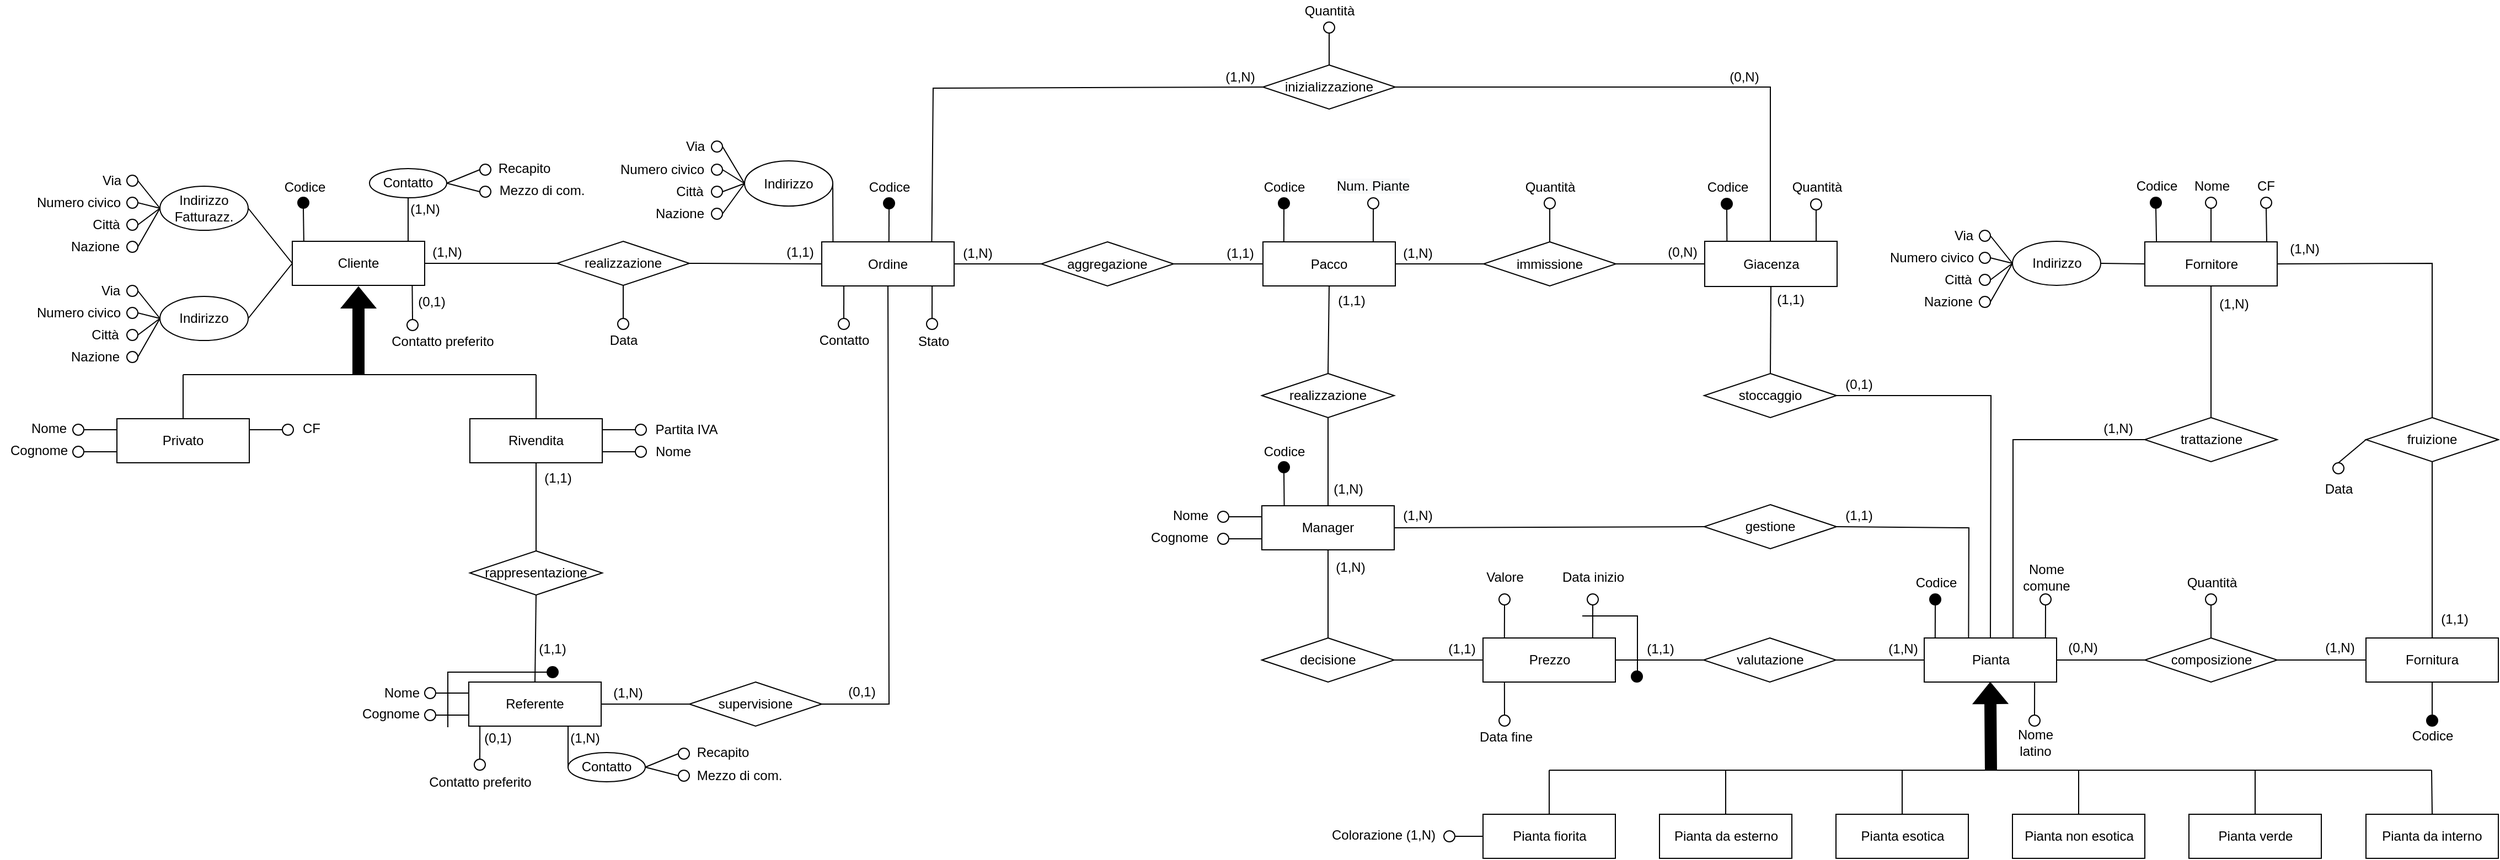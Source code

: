<mxfile version="16.6.5" type="github">
  <diagram id="3hGfdoVpEfOINL4fJWES" name="Page-1">
    <mxGraphModel dx="1038" dy="547" grid="1" gridSize="10" guides="1" tooltips="1" connect="1" arrows="1" fold="1" page="1" pageScale="1" pageWidth="1169" pageHeight="827" math="0" shadow="0">
      <root>
        <mxCell id="0" />
        <mxCell id="1" parent="0" />
        <mxCell id="V4bar3wsAy12n1TZm8ha-1" value="Cliente" style="rounded=0;whiteSpace=wrap;html=1;strokeWidth=1;perimeterSpacing=0;" parent="1" vertex="1">
          <mxGeometry x="320" y="240" width="120" height="40" as="geometry" />
        </mxCell>
        <mxCell id="V4bar3wsAy12n1TZm8ha-2" value="" style="endArrow=none;html=1;rounded=0;fillColor=#000000;exitX=0.5;exitY=1;exitDx=0;exitDy=0;entryX=0.087;entryY=-0.001;entryDx=0;entryDy=0;entryPerimeter=0;" parent="1" source="V4bar3wsAy12n1TZm8ha-3" target="V4bar3wsAy12n1TZm8ha-1" edge="1">
          <mxGeometry width="50" height="50" relative="1" as="geometry">
            <mxPoint x="331.08" y="221" as="sourcePoint" />
            <mxPoint x="331" y="230" as="targetPoint" />
          </mxGeometry>
        </mxCell>
        <mxCell id="V4bar3wsAy12n1TZm8ha-3" value="" style="ellipse;whiteSpace=wrap;html=1;aspect=fixed;strokeWidth=1;fillColor=#000000;" parent="1" vertex="1">
          <mxGeometry x="325" y="200" width="10" height="10" as="geometry" />
        </mxCell>
        <mxCell id="V4bar3wsAy12n1TZm8ha-4" value="Codice" style="text;html=1;align=center;verticalAlign=middle;resizable=0;points=[];autosize=1;strokeColor=none;fillColor=none;" parent="1" vertex="1">
          <mxGeometry x="306" y="181" width="50" height="20" as="geometry" />
        </mxCell>
        <mxCell id="V4bar3wsAy12n1TZm8ha-6" value="" style="ellipse;whiteSpace=wrap;html=1;aspect=fixed;strokeWidth=1;fillColor=none;" parent="1" vertex="1">
          <mxGeometry x="424" y="311" width="10" height="10" as="geometry" />
        </mxCell>
        <mxCell id="V4bar3wsAy12n1TZm8ha-9" value="Indirizzo" style="ellipse;whiteSpace=wrap;html=1;" parent="1" vertex="1">
          <mxGeometry x="200" y="290" width="80" height="40" as="geometry" />
        </mxCell>
        <mxCell id="V4bar3wsAy12n1TZm8ha-12" value="" style="endArrow=none;html=1;rounded=0;entryX=0;entryY=0.5;entryDx=0;entryDy=0;exitX=1;exitY=0.5;exitDx=0;exitDy=0;" parent="1" source="V4bar3wsAy12n1TZm8ha-9" target="V4bar3wsAy12n1TZm8ha-1" edge="1">
          <mxGeometry width="50" height="50" relative="1" as="geometry">
            <mxPoint x="241" y="291" as="sourcePoint" />
            <mxPoint x="291" y="241" as="targetPoint" />
          </mxGeometry>
        </mxCell>
        <mxCell id="V4bar3wsAy12n1TZm8ha-24" value="" style="ellipse;whiteSpace=wrap;html=1;aspect=fixed;strokeWidth=1;fillColor=none;" parent="1" vertex="1">
          <mxGeometry x="170" y="280" width="10" height="10" as="geometry" />
        </mxCell>
        <mxCell id="V4bar3wsAy12n1TZm8ha-25" value="" style="ellipse;whiteSpace=wrap;html=1;aspect=fixed;strokeWidth=1;fillColor=none;" parent="1" vertex="1">
          <mxGeometry x="170" y="300" width="10" height="10" as="geometry" />
        </mxCell>
        <mxCell id="V4bar3wsAy12n1TZm8ha-26" value="" style="ellipse;whiteSpace=wrap;html=1;aspect=fixed;strokeWidth=1;fillColor=none;" parent="1" vertex="1">
          <mxGeometry x="170" y="340" width="10" height="10" as="geometry" />
        </mxCell>
        <mxCell id="V4bar3wsAy12n1TZm8ha-27" value="" style="endArrow=none;html=1;rounded=0;entryX=1;entryY=0.5;entryDx=0;entryDy=0;exitX=0;exitY=0.5;exitDx=0;exitDy=0;" parent="1" source="V4bar3wsAy12n1TZm8ha-9" target="V4bar3wsAy12n1TZm8ha-24" edge="1">
          <mxGeometry width="50" height="50" relative="1" as="geometry">
            <mxPoint x="200" y="300" as="sourcePoint" />
            <mxPoint x="221.0" y="287" as="targetPoint" />
          </mxGeometry>
        </mxCell>
        <mxCell id="V4bar3wsAy12n1TZm8ha-28" value="" style="endArrow=none;html=1;rounded=0;entryX=1;entryY=0.5;entryDx=0;entryDy=0;exitX=0;exitY=0.5;exitDx=0;exitDy=0;" parent="1" source="V4bar3wsAy12n1TZm8ha-9" target="V4bar3wsAy12n1TZm8ha-25" edge="1">
          <mxGeometry width="50" height="50" relative="1" as="geometry">
            <mxPoint x="200" y="300" as="sourcePoint" />
            <mxPoint x="221.0" y="297" as="targetPoint" />
          </mxGeometry>
        </mxCell>
        <mxCell id="V4bar3wsAy12n1TZm8ha-29" value="" style="endArrow=none;html=1;rounded=0;entryX=1;entryY=0.5;entryDx=0;entryDy=0;exitX=0;exitY=0.5;exitDx=0;exitDy=0;" parent="1" source="V4bar3wsAy12n1TZm8ha-9" target="V4bar3wsAy12n1TZm8ha-26" edge="1">
          <mxGeometry width="50" height="50" relative="1" as="geometry">
            <mxPoint x="190" y="310" as="sourcePoint" />
            <mxPoint x="191.0" y="337" as="targetPoint" />
          </mxGeometry>
        </mxCell>
        <mxCell id="V4bar3wsAy12n1TZm8ha-30" value="Via" style="text;html=1;align=center;verticalAlign=middle;resizable=0;points=[];autosize=1;strokeColor=none;fillColor=none;" parent="1" vertex="1">
          <mxGeometry x="140" y="275" width="30" height="20" as="geometry" />
        </mxCell>
        <mxCell id="V4bar3wsAy12n1TZm8ha-31" value="Numero civico" style="text;html=1;align=center;verticalAlign=middle;resizable=0;points=[];autosize=1;strokeColor=none;fillColor=none;" parent="1" vertex="1">
          <mxGeometry x="81" y="295" width="90" height="20" as="geometry" />
        </mxCell>
        <mxCell id="V4bar3wsAy12n1TZm8ha-32" value="Città" style="text;html=1;align=center;verticalAlign=middle;resizable=0;points=[];autosize=1;strokeColor=none;fillColor=none;" parent="1" vertex="1">
          <mxGeometry x="130" y="315" width="40" height="20" as="geometry" />
        </mxCell>
        <mxCell id="V4bar3wsAy12n1TZm8ha-33" value="" style="ellipse;whiteSpace=wrap;html=1;aspect=fixed;strokeWidth=1;fillColor=none;" parent="1" vertex="1">
          <mxGeometry x="170" y="320" width="10" height="10" as="geometry" />
        </mxCell>
        <mxCell id="V4bar3wsAy12n1TZm8ha-34" value="" style="endArrow=none;html=1;rounded=0;entryX=1;entryY=0.5;entryDx=0;entryDy=0;exitX=0;exitY=0.5;exitDx=0;exitDy=0;" parent="1" source="V4bar3wsAy12n1TZm8ha-9" target="V4bar3wsAy12n1TZm8ha-33" edge="1">
          <mxGeometry width="50" height="50" relative="1" as="geometry">
            <mxPoint x="190" y="310" as="sourcePoint" />
            <mxPoint x="221.0" y="317" as="targetPoint" />
          </mxGeometry>
        </mxCell>
        <mxCell id="V4bar3wsAy12n1TZm8ha-35" value="Nazione" style="text;html=1;align=center;verticalAlign=middle;resizable=0;points=[];autosize=1;strokeColor=none;fillColor=none;" parent="1" vertex="1">
          <mxGeometry x="111" y="335" width="60" height="20" as="geometry" />
        </mxCell>
        <mxCell id="V4bar3wsAy12n1TZm8ha-38" value="Contatto preferito" style="text;html=1;align=center;verticalAlign=middle;resizable=0;points=[];autosize=1;strokeColor=none;fillColor=none;" parent="1" vertex="1">
          <mxGeometry x="401" y="321" width="110" height="20" as="geometry" />
        </mxCell>
        <mxCell id="V4bar3wsAy12n1TZm8ha-39" value="Privato" style="rounded=0;whiteSpace=wrap;html=1;strokeWidth=1;perimeterSpacing=0;" parent="1" vertex="1">
          <mxGeometry x="161" y="401" width="120" height="40" as="geometry" />
        </mxCell>
        <mxCell id="V4bar3wsAy12n1TZm8ha-40" value="Rivendita" style="rounded=0;whiteSpace=wrap;html=1;strokeWidth=1;perimeterSpacing=0;" parent="1" vertex="1">
          <mxGeometry x="481" y="401" width="120" height="40" as="geometry" />
        </mxCell>
        <mxCell id="V4bar3wsAy12n1TZm8ha-41" value="" style="endArrow=none;html=1;rounded=0;" parent="1" edge="1">
          <mxGeometry width="50" height="50" relative="1" as="geometry">
            <mxPoint x="221" y="361" as="sourcePoint" />
            <mxPoint x="541" y="361" as="targetPoint" />
          </mxGeometry>
        </mxCell>
        <mxCell id="V4bar3wsAy12n1TZm8ha-42" value="" style="endArrow=none;html=1;rounded=0;exitX=0.5;exitY=0;exitDx=0;exitDy=0;" parent="1" source="V4bar3wsAy12n1TZm8ha-39" edge="1">
          <mxGeometry width="50" height="50" relative="1" as="geometry">
            <mxPoint x="191" y="381" as="sourcePoint" />
            <mxPoint x="221" y="361" as="targetPoint" />
          </mxGeometry>
        </mxCell>
        <mxCell id="V4bar3wsAy12n1TZm8ha-43" value="" style="endArrow=none;html=1;rounded=0;exitX=0.5;exitY=0;exitDx=0;exitDy=0;" parent="1" source="V4bar3wsAy12n1TZm8ha-40" edge="1">
          <mxGeometry width="50" height="50" relative="1" as="geometry">
            <mxPoint x="521" y="381" as="sourcePoint" />
            <mxPoint x="541" y="361" as="targetPoint" />
          </mxGeometry>
        </mxCell>
        <mxCell id="V4bar3wsAy12n1TZm8ha-44" value="" style="shape=flexArrow;endArrow=classic;html=1;rounded=0;fillColor=#000000;" parent="1" edge="1">
          <mxGeometry width="50" height="50" relative="1" as="geometry">
            <mxPoint x="380" y="361" as="sourcePoint" />
            <mxPoint x="380" y="281" as="targetPoint" />
          </mxGeometry>
        </mxCell>
        <mxCell id="V4bar3wsAy12n1TZm8ha-45" value="" style="ellipse;whiteSpace=wrap;html=1;aspect=fixed;strokeWidth=1;fillColor=none;" parent="1" vertex="1">
          <mxGeometry x="121" y="406" width="10" height="10" as="geometry" />
        </mxCell>
        <mxCell id="V4bar3wsAy12n1TZm8ha-46" value="" style="endArrow=none;html=1;rounded=0;fillColor=#000000;exitX=1;exitY=0.5;exitDx=0;exitDy=0;entryX=0;entryY=0.25;entryDx=0;entryDy=0;" parent="1" source="V4bar3wsAy12n1TZm8ha-45" target="V4bar3wsAy12n1TZm8ha-39" edge="1">
          <mxGeometry width="50" height="50" relative="1" as="geometry">
            <mxPoint x="111" y="411" as="sourcePoint" />
            <mxPoint x="161" y="361" as="targetPoint" />
          </mxGeometry>
        </mxCell>
        <mxCell id="V4bar3wsAy12n1TZm8ha-47" value="Nome" style="text;html=1;align=center;verticalAlign=middle;resizable=0;points=[];autosize=1;strokeColor=none;fillColor=none;" parent="1" vertex="1">
          <mxGeometry x="74" y="400" width="50" height="20" as="geometry" />
        </mxCell>
        <mxCell id="V4bar3wsAy12n1TZm8ha-48" value="" style="ellipse;whiteSpace=wrap;html=1;aspect=fixed;strokeWidth=1;fillColor=none;" parent="1" vertex="1">
          <mxGeometry x="121" y="426" width="10" height="10" as="geometry" />
        </mxCell>
        <mxCell id="V4bar3wsAy12n1TZm8ha-49" value="" style="endArrow=none;html=1;rounded=0;fillColor=#000000;entryX=0;entryY=0.75;entryDx=0;entryDy=0;" parent="1" target="V4bar3wsAy12n1TZm8ha-39" edge="1">
          <mxGeometry width="50" height="50" relative="1" as="geometry">
            <mxPoint x="131" y="431" as="sourcePoint" />
            <mxPoint x="151" y="381" as="targetPoint" />
          </mxGeometry>
        </mxCell>
        <mxCell id="V4bar3wsAy12n1TZm8ha-50" value="Cognome" style="text;html=1;align=center;verticalAlign=middle;resizable=0;points=[];autosize=1;strokeColor=none;fillColor=none;" parent="1" vertex="1">
          <mxGeometry x="55" y="420" width="70" height="20" as="geometry" />
        </mxCell>
        <mxCell id="V4bar3wsAy12n1TZm8ha-51" value="" style="ellipse;whiteSpace=wrap;html=1;aspect=fixed;strokeWidth=1;fillColor=none;" parent="1" vertex="1">
          <mxGeometry x="311" y="406" width="10" height="10" as="geometry" />
        </mxCell>
        <mxCell id="V4bar3wsAy12n1TZm8ha-52" value="" style="endArrow=none;html=1;rounded=0;fillColor=#000000;exitX=0;exitY=0.5;exitDx=0;exitDy=0;entryX=1;entryY=0.25;entryDx=0;entryDy=0;" parent="1" source="V4bar3wsAy12n1TZm8ha-51" target="V4bar3wsAy12n1TZm8ha-39" edge="1">
          <mxGeometry width="50" height="50" relative="1" as="geometry">
            <mxPoint x="221" y="470.44" as="sourcePoint" />
            <mxPoint x="195.96" y="441" as="targetPoint" />
          </mxGeometry>
        </mxCell>
        <mxCell id="V4bar3wsAy12n1TZm8ha-53" value="CF" style="text;html=1;align=center;verticalAlign=middle;resizable=0;points=[];autosize=1;strokeColor=none;fillColor=none;" parent="1" vertex="1">
          <mxGeometry x="322" y="400" width="30" height="20" as="geometry" />
        </mxCell>
        <mxCell id="V4bar3wsAy12n1TZm8ha-54" value="" style="ellipse;whiteSpace=wrap;html=1;aspect=fixed;strokeWidth=1;fillColor=none;" parent="1" vertex="1">
          <mxGeometry x="631" y="406" width="10" height="10" as="geometry" />
        </mxCell>
        <mxCell id="V4bar3wsAy12n1TZm8ha-55" value="" style="ellipse;whiteSpace=wrap;html=1;aspect=fixed;strokeWidth=1;fillColor=none;" parent="1" vertex="1">
          <mxGeometry x="631" y="426" width="10" height="10" as="geometry" />
        </mxCell>
        <mxCell id="V4bar3wsAy12n1TZm8ha-56" value="Partita IVA" style="text;html=1;align=center;verticalAlign=middle;resizable=0;points=[];autosize=1;strokeColor=none;fillColor=none;" parent="1" vertex="1">
          <mxGeometry x="642" y="401" width="70" height="20" as="geometry" />
        </mxCell>
        <mxCell id="V4bar3wsAy12n1TZm8ha-57" value="Nome" style="text;html=1;align=center;verticalAlign=middle;resizable=0;points=[];autosize=1;strokeColor=none;fillColor=none;" parent="1" vertex="1">
          <mxGeometry x="640" y="421" width="50" height="20" as="geometry" />
        </mxCell>
        <mxCell id="V4bar3wsAy12n1TZm8ha-58" value="" style="endArrow=none;html=1;rounded=0;fillColor=#000000;entryX=0;entryY=0.5;entryDx=0;entryDy=0;exitX=1;exitY=0.25;exitDx=0;exitDy=0;" parent="1" source="V4bar3wsAy12n1TZm8ha-40" target="V4bar3wsAy12n1TZm8ha-54" edge="1">
          <mxGeometry width="50" height="50" relative="1" as="geometry">
            <mxPoint x="631" y="461" as="sourcePoint" />
            <mxPoint x="681" y="411" as="targetPoint" />
          </mxGeometry>
        </mxCell>
        <mxCell id="V4bar3wsAy12n1TZm8ha-59" value="" style="endArrow=none;html=1;rounded=0;fillColor=#000000;exitX=1;exitY=0.75;exitDx=0;exitDy=0;entryX=0;entryY=0.5;entryDx=0;entryDy=0;" parent="1" source="V4bar3wsAy12n1TZm8ha-40" target="V4bar3wsAy12n1TZm8ha-55" edge="1">
          <mxGeometry width="50" height="50" relative="1" as="geometry">
            <mxPoint x="631" y="461" as="sourcePoint" />
            <mxPoint x="681" y="411" as="targetPoint" />
          </mxGeometry>
        </mxCell>
        <mxCell id="V4bar3wsAy12n1TZm8ha-60" value="Referente" style="rounded=0;whiteSpace=wrap;html=1;strokeWidth=1;perimeterSpacing=0;" parent="1" vertex="1">
          <mxGeometry x="480" y="640" width="120" height="40" as="geometry" />
        </mxCell>
        <mxCell id="V4bar3wsAy12n1TZm8ha-61" value="rappresentazione" style="rhombus;whiteSpace=wrap;html=1;" parent="1" vertex="1">
          <mxGeometry x="481" y="521" width="120" height="40" as="geometry" />
        </mxCell>
        <mxCell id="V4bar3wsAy12n1TZm8ha-62" value="" style="endArrow=none;html=1;rounded=0;entryX=0.5;entryY=1;entryDx=0;entryDy=0;exitX=0.5;exitY=0;exitDx=0;exitDy=0;" parent="1" source="V4bar3wsAy12n1TZm8ha-61" target="V4bar3wsAy12n1TZm8ha-40" edge="1">
          <mxGeometry width="50" height="50" relative="1" as="geometry">
            <mxPoint x="491" y="561" as="sourcePoint" />
            <mxPoint x="541" y="511" as="targetPoint" />
          </mxGeometry>
        </mxCell>
        <mxCell id="V4bar3wsAy12n1TZm8ha-63" value="" style="endArrow=none;html=1;rounded=0;exitX=0.5;exitY=0;exitDx=0;exitDy=0;entryX=0.5;entryY=1;entryDx=0;entryDy=0;" parent="1" source="V4bar3wsAy12n1TZm8ha-60" target="V4bar3wsAy12n1TZm8ha-61" edge="1">
          <mxGeometry width="50" height="50" relative="1" as="geometry">
            <mxPoint x="491" y="561" as="sourcePoint" />
            <mxPoint x="571" y="581" as="targetPoint" />
          </mxGeometry>
        </mxCell>
        <mxCell id="V4bar3wsAy12n1TZm8ha-64" value="" style="ellipse;whiteSpace=wrap;html=1;aspect=fixed;strokeWidth=1;fillColor=none;" parent="1" vertex="1">
          <mxGeometry x="440" y="645" width="10" height="10" as="geometry" />
        </mxCell>
        <mxCell id="V4bar3wsAy12n1TZm8ha-65" value="" style="endArrow=none;html=1;rounded=0;fillColor=#000000;exitX=1;exitY=0.5;exitDx=0;exitDy=0;entryX=0;entryY=0.25;entryDx=0;entryDy=0;" parent="1" source="V4bar3wsAy12n1TZm8ha-64" edge="1" target="V4bar3wsAy12n1TZm8ha-60">
          <mxGeometry width="50" height="50" relative="1" as="geometry">
            <mxPoint x="431" y="651" as="sourcePoint" />
            <mxPoint x="481" y="651" as="targetPoint" />
          </mxGeometry>
        </mxCell>
        <mxCell id="V4bar3wsAy12n1TZm8ha-66" value="Nome" style="text;html=1;align=center;verticalAlign=middle;resizable=0;points=[];autosize=1;strokeColor=none;fillColor=none;" parent="1" vertex="1">
          <mxGeometry x="394" y="640" width="50" height="20" as="geometry" />
        </mxCell>
        <mxCell id="V4bar3wsAy12n1TZm8ha-67" value="" style="ellipse;whiteSpace=wrap;html=1;aspect=fixed;strokeWidth=1;fillColor=none;" parent="1" vertex="1">
          <mxGeometry x="440" y="665" width="10" height="10" as="geometry" />
        </mxCell>
        <mxCell id="V4bar3wsAy12n1TZm8ha-68" value="" style="endArrow=none;html=1;rounded=0;fillColor=#000000;entryX=0;entryY=0.75;entryDx=0;entryDy=0;exitX=1;exitY=0.5;exitDx=0;exitDy=0;" parent="1" edge="1" target="V4bar3wsAy12n1TZm8ha-60" source="V4bar3wsAy12n1TZm8ha-67">
          <mxGeometry width="50" height="50" relative="1" as="geometry">
            <mxPoint x="451" y="671" as="sourcePoint" />
            <mxPoint x="481" y="671" as="targetPoint" />
          </mxGeometry>
        </mxCell>
        <mxCell id="V4bar3wsAy12n1TZm8ha-69" value="Cognome" style="text;html=1;align=center;verticalAlign=middle;resizable=0;points=[];autosize=1;strokeColor=none;fillColor=none;" parent="1" vertex="1">
          <mxGeometry x="374" y="659" width="70" height="20" as="geometry" />
        </mxCell>
        <mxCell id="V4bar3wsAy12n1TZm8ha-71" value="Contatto preferito" style="text;html=1;align=center;verticalAlign=middle;resizable=0;points=[];autosize=1;strokeColor=none;fillColor=none;" parent="1" vertex="1">
          <mxGeometry x="435" y="721" width="110" height="20" as="geometry" />
        </mxCell>
        <mxCell id="V4bar3wsAy12n1TZm8ha-76" value="" style="endArrow=none;html=1;rounded=0;" parent="1" edge="1">
          <mxGeometry width="50" height="50" relative="1" as="geometry">
            <mxPoint x="461" y="681" as="sourcePoint" />
            <mxPoint x="551" y="631" as="targetPoint" />
            <Array as="points">
              <mxPoint x="461" y="631" />
            </Array>
          </mxGeometry>
        </mxCell>
        <mxCell id="V4bar3wsAy12n1TZm8ha-77" value="" style="ellipse;whiteSpace=wrap;html=1;aspect=fixed;strokeWidth=1;fillColor=#000000;" parent="1" vertex="1">
          <mxGeometry x="551" y="626" width="10" height="10" as="geometry" />
        </mxCell>
        <mxCell id="V4bar3wsAy12n1TZm8ha-78" value="(1,1)" style="text;html=1;strokeColor=none;fillColor=none;align=center;verticalAlign=middle;whiteSpace=wrap;rounded=0;" parent="1" vertex="1">
          <mxGeometry x="531" y="440" width="60" height="30" as="geometry" />
        </mxCell>
        <mxCell id="V4bar3wsAy12n1TZm8ha-79" value="(1,1)" style="text;html=1;strokeColor=none;fillColor=none;align=center;verticalAlign=middle;whiteSpace=wrap;rounded=0;" parent="1" vertex="1">
          <mxGeometry x="526" y="595" width="60" height="30" as="geometry" />
        </mxCell>
        <mxCell id="V4bar3wsAy12n1TZm8ha-80" value="" style="endArrow=none;html=1;rounded=0;entryX=0.906;entryY=1.001;entryDx=0;entryDy=0;entryPerimeter=0;exitX=0.5;exitY=0;exitDx=0;exitDy=0;" parent="1" source="V4bar3wsAy12n1TZm8ha-6" target="V4bar3wsAy12n1TZm8ha-1" edge="1">
          <mxGeometry width="50" height="50" relative="1" as="geometry">
            <mxPoint x="431" y="311" as="sourcePoint" />
            <mxPoint x="431.32" y="281.48" as="targetPoint" />
          </mxGeometry>
        </mxCell>
        <mxCell id="V4bar3wsAy12n1TZm8ha-83" value="realizzazione" style="rhombus;whiteSpace=wrap;html=1;" parent="1" vertex="1">
          <mxGeometry x="560" y="240" width="120" height="40" as="geometry" />
        </mxCell>
        <mxCell id="V4bar3wsAy12n1TZm8ha-84" value="" style="endArrow=none;html=1;rounded=0;exitX=1;exitY=0.5;exitDx=0;exitDy=0;entryX=0;entryY=0.5;entryDx=0;entryDy=0;" parent="1" source="V4bar3wsAy12n1TZm8ha-1" target="V4bar3wsAy12n1TZm8ha-83" edge="1">
          <mxGeometry width="50" height="50" relative="1" as="geometry">
            <mxPoint x="551" y="301" as="sourcePoint" />
            <mxPoint x="601" y="251" as="targetPoint" />
          </mxGeometry>
        </mxCell>
        <mxCell id="V4bar3wsAy12n1TZm8ha-85" value="Indirizzo&lt;br&gt;Fatturazz." style="ellipse;whiteSpace=wrap;html=1;" parent="1" vertex="1">
          <mxGeometry x="200" y="190" width="80" height="40" as="geometry" />
        </mxCell>
        <mxCell id="V4bar3wsAy12n1TZm8ha-86" value="" style="ellipse;whiteSpace=wrap;html=1;aspect=fixed;strokeWidth=1;fillColor=none;" parent="1" vertex="1">
          <mxGeometry x="170" y="180" width="10" height="10" as="geometry" />
        </mxCell>
        <mxCell id="V4bar3wsAy12n1TZm8ha-87" value="" style="ellipse;whiteSpace=wrap;html=1;aspect=fixed;strokeWidth=1;fillColor=none;" parent="1" vertex="1">
          <mxGeometry x="170" y="200" width="10" height="10" as="geometry" />
        </mxCell>
        <mxCell id="V4bar3wsAy12n1TZm8ha-88" value="" style="ellipse;whiteSpace=wrap;html=1;aspect=fixed;strokeWidth=1;fillColor=none;" parent="1" vertex="1">
          <mxGeometry x="170" y="240" width="10" height="10" as="geometry" />
        </mxCell>
        <mxCell id="V4bar3wsAy12n1TZm8ha-89" value="" style="endArrow=none;html=1;rounded=0;entryX=1;entryY=0.5;entryDx=0;entryDy=0;exitX=0;exitY=0.5;exitDx=0;exitDy=0;" parent="1" source="V4bar3wsAy12n1TZm8ha-85" target="V4bar3wsAy12n1TZm8ha-86" edge="1">
          <mxGeometry width="50" height="50" relative="1" as="geometry">
            <mxPoint x="200" y="190" as="sourcePoint" />
            <mxPoint x="221.0" y="187" as="targetPoint" />
          </mxGeometry>
        </mxCell>
        <mxCell id="V4bar3wsAy12n1TZm8ha-90" value="" style="endArrow=none;html=1;rounded=0;entryX=1;entryY=0.5;entryDx=0;entryDy=0;exitX=0;exitY=0.5;exitDx=0;exitDy=0;" parent="1" source="V4bar3wsAy12n1TZm8ha-85" target="V4bar3wsAy12n1TZm8ha-87" edge="1">
          <mxGeometry width="50" height="50" relative="1" as="geometry">
            <mxPoint x="200" y="200" as="sourcePoint" />
            <mxPoint x="221.0" y="197" as="targetPoint" />
          </mxGeometry>
        </mxCell>
        <mxCell id="V4bar3wsAy12n1TZm8ha-91" value="" style="endArrow=none;html=1;rounded=0;entryX=1;entryY=0.5;entryDx=0;entryDy=0;exitX=0;exitY=0.5;exitDx=0;exitDy=0;" parent="1" source="V4bar3wsAy12n1TZm8ha-85" target="V4bar3wsAy12n1TZm8ha-88" edge="1">
          <mxGeometry width="50" height="50" relative="1" as="geometry">
            <mxPoint x="200" y="220" as="sourcePoint" />
            <mxPoint x="191.0" y="237" as="targetPoint" />
          </mxGeometry>
        </mxCell>
        <mxCell id="V4bar3wsAy12n1TZm8ha-92" value="Via" style="text;html=1;align=center;verticalAlign=middle;resizable=0;points=[];autosize=1;strokeColor=none;fillColor=none;" parent="1" vertex="1">
          <mxGeometry x="141" y="175" width="30" height="20" as="geometry" />
        </mxCell>
        <mxCell id="V4bar3wsAy12n1TZm8ha-93" value="Numero civico" style="text;html=1;align=center;verticalAlign=middle;resizable=0;points=[];autosize=1;strokeColor=none;fillColor=none;" parent="1" vertex="1">
          <mxGeometry x="81" y="195" width="90" height="20" as="geometry" />
        </mxCell>
        <mxCell id="V4bar3wsAy12n1TZm8ha-94" value="Città" style="text;html=1;align=center;verticalAlign=middle;resizable=0;points=[];autosize=1;strokeColor=none;fillColor=none;" parent="1" vertex="1">
          <mxGeometry x="131" y="215" width="40" height="20" as="geometry" />
        </mxCell>
        <mxCell id="V4bar3wsAy12n1TZm8ha-95" value="" style="ellipse;whiteSpace=wrap;html=1;aspect=fixed;strokeWidth=1;fillColor=none;" parent="1" vertex="1">
          <mxGeometry x="170" y="220" width="10" height="10" as="geometry" />
        </mxCell>
        <mxCell id="V4bar3wsAy12n1TZm8ha-96" value="" style="endArrow=none;html=1;rounded=0;entryX=1;entryY=0.5;entryDx=0;entryDy=0;exitX=0;exitY=0.5;exitDx=0;exitDy=0;" parent="1" source="V4bar3wsAy12n1TZm8ha-85" target="V4bar3wsAy12n1TZm8ha-95" edge="1">
          <mxGeometry width="50" height="50" relative="1" as="geometry">
            <mxPoint x="190" y="210" as="sourcePoint" />
            <mxPoint x="221.0" y="217" as="targetPoint" />
          </mxGeometry>
        </mxCell>
        <mxCell id="V4bar3wsAy12n1TZm8ha-97" value="Nazione" style="text;html=1;align=center;verticalAlign=middle;resizable=0;points=[];autosize=1;strokeColor=none;fillColor=none;" parent="1" vertex="1">
          <mxGeometry x="111" y="235" width="60" height="20" as="geometry" />
        </mxCell>
        <mxCell id="V4bar3wsAy12n1TZm8ha-98" value="" style="endArrow=none;html=1;rounded=0;entryX=0;entryY=0.5;entryDx=0;entryDy=0;exitX=1;exitY=0.5;exitDx=0;exitDy=0;" parent="1" source="V4bar3wsAy12n1TZm8ha-85" target="V4bar3wsAy12n1TZm8ha-1" edge="1">
          <mxGeometry width="50" height="50" relative="1" as="geometry">
            <mxPoint x="251" y="261" as="sourcePoint" />
            <mxPoint x="301" y="211" as="targetPoint" />
          </mxGeometry>
        </mxCell>
        <mxCell id="V4bar3wsAy12n1TZm8ha-100" value="" style="endArrow=none;html=1;rounded=0;entryX=0.5;entryY=1;entryDx=0;entryDy=0;exitX=0.875;exitY=-0.003;exitDx=0;exitDy=0;exitPerimeter=0;" parent="1" source="V4bar3wsAy12n1TZm8ha-1" target="D6odM5lhYbgwMnqIU5Fz-25" edge="1">
          <mxGeometry width="50" height="50" relative="1" as="geometry">
            <mxPoint x="431" y="239" as="sourcePoint" />
            <mxPoint x="431" y="210" as="targetPoint" />
          </mxGeometry>
        </mxCell>
        <mxCell id="V4bar3wsAy12n1TZm8ha-101" value="Ordine" style="rounded=0;whiteSpace=wrap;html=1;strokeWidth=1;perimeterSpacing=0;" parent="1" vertex="1">
          <mxGeometry x="800" y="240.5" width="120" height="40" as="geometry" />
        </mxCell>
        <mxCell id="V4bar3wsAy12n1TZm8ha-104" value="Stato" style="text;html=1;align=center;verticalAlign=middle;resizable=0;points=[];autosize=1;strokeColor=none;fillColor=none;" parent="1" vertex="1">
          <mxGeometry x="881" y="321" width="40" height="20" as="geometry" />
        </mxCell>
        <mxCell id="V4bar3wsAy12n1TZm8ha-105" value="Pacco" style="rounded=0;whiteSpace=wrap;html=1;strokeWidth=1;perimeterSpacing=0;" parent="1" vertex="1">
          <mxGeometry x="1200" y="240.5" width="120" height="40" as="geometry" />
        </mxCell>
        <mxCell id="V4bar3wsAy12n1TZm8ha-106" value="" style="endArrow=none;html=1;rounded=0;fillColor=#000000;entryX=0.166;entryY=0;entryDx=0;entryDy=0;entryPerimeter=0;exitX=0.5;exitY=1;exitDx=0;exitDy=0;" parent="1" source="V4bar3wsAy12n1TZm8ha-107" edge="1">
          <mxGeometry width="50" height="50" relative="1" as="geometry">
            <mxPoint x="861" y="220.5" as="sourcePoint" />
            <mxPoint x="860.92" y="240.5" as="targetPoint" />
          </mxGeometry>
        </mxCell>
        <mxCell id="V4bar3wsAy12n1TZm8ha-107" value="" style="ellipse;whiteSpace=wrap;html=1;aspect=fixed;strokeWidth=1;fillColor=#000000;" parent="1" vertex="1">
          <mxGeometry x="856" y="200.5" width="10" height="10" as="geometry" />
        </mxCell>
        <mxCell id="V4bar3wsAy12n1TZm8ha-108" value="Codice" style="text;html=1;align=center;verticalAlign=middle;resizable=0;points=[];autosize=1;strokeColor=none;fillColor=none;" parent="1" vertex="1">
          <mxGeometry x="836" y="180.5" width="50" height="20" as="geometry" />
        </mxCell>
        <mxCell id="V4bar3wsAy12n1TZm8ha-110" value="" style="ellipse;whiteSpace=wrap;html=1;aspect=fixed;strokeWidth=1;fillColor=none;" parent="1" vertex="1">
          <mxGeometry x="815" y="310" width="10" height="10" as="geometry" />
        </mxCell>
        <mxCell id="V4bar3wsAy12n1TZm8ha-111" value="Contatto" style="text;html=1;align=center;verticalAlign=middle;resizable=0;points=[];autosize=1;strokeColor=none;fillColor=none;" parent="1" vertex="1">
          <mxGeometry x="790" y="320" width="60" height="20" as="geometry" />
        </mxCell>
        <mxCell id="V4bar3wsAy12n1TZm8ha-112" value="" style="endArrow=none;html=1;rounded=0;fillColor=#000000;entryX=0.166;entryY=0;entryDx=0;entryDy=0;entryPerimeter=0;exitX=0.5;exitY=1;exitDx=0;exitDy=0;" parent="1" source="V4bar3wsAy12n1TZm8ha-113" edge="1">
          <mxGeometry width="50" height="50" relative="1" as="geometry">
            <mxPoint x="1219" y="220.5" as="sourcePoint" />
            <mxPoint x="1218.92" y="240.5" as="targetPoint" />
          </mxGeometry>
        </mxCell>
        <mxCell id="V4bar3wsAy12n1TZm8ha-113" value="" style="ellipse;whiteSpace=wrap;html=1;aspect=fixed;strokeWidth=1;fillColor=#000000;" parent="1" vertex="1">
          <mxGeometry x="1214" y="200.5" width="10" height="10" as="geometry" />
        </mxCell>
        <mxCell id="V4bar3wsAy12n1TZm8ha-114" value="Codice" style="text;html=1;align=center;verticalAlign=middle;resizable=0;points=[];autosize=1;strokeColor=none;fillColor=none;" parent="1" vertex="1">
          <mxGeometry x="1194" y="180.5" width="50" height="20" as="geometry" />
        </mxCell>
        <mxCell id="V4bar3wsAy12n1TZm8ha-115" value="aggregazione" style="rhombus;whiteSpace=wrap;html=1;" parent="1" vertex="1">
          <mxGeometry x="999" y="240.5" width="120" height="40" as="geometry" />
        </mxCell>
        <mxCell id="V4bar3wsAy12n1TZm8ha-116" value="" style="endArrow=none;html=1;rounded=0;entryX=0;entryY=0.5;entryDx=0;entryDy=0;exitX=1;exitY=0.5;exitDx=0;exitDy=0;" parent="1" source="V4bar3wsAy12n1TZm8ha-115" target="V4bar3wsAy12n1TZm8ha-105" edge="1">
          <mxGeometry width="50" height="50" relative="1" as="geometry">
            <mxPoint x="1099" y="330.5" as="sourcePoint" />
            <mxPoint x="1149" y="280.5" as="targetPoint" />
          </mxGeometry>
        </mxCell>
        <mxCell id="V4bar3wsAy12n1TZm8ha-117" value="" style="endArrow=none;html=1;rounded=0;entryX=1;entryY=0.5;entryDx=0;entryDy=0;exitX=0;exitY=0.5;exitDx=0;exitDy=0;" parent="1" source="V4bar3wsAy12n1TZm8ha-115" target="V4bar3wsAy12n1TZm8ha-101" edge="1">
          <mxGeometry width="50" height="50" relative="1" as="geometry">
            <mxPoint x="1102" y="330.5" as="sourcePoint" />
            <mxPoint x="1152" y="280.5" as="targetPoint" />
          </mxGeometry>
        </mxCell>
        <mxCell id="V4bar3wsAy12n1TZm8ha-119" value="immissione" style="rhombus;whiteSpace=wrap;html=1;" parent="1" vertex="1">
          <mxGeometry x="1400" y="240.5" width="120" height="40" as="geometry" />
        </mxCell>
        <mxCell id="V4bar3wsAy12n1TZm8ha-120" value="" style="endArrow=none;html=1;rounded=0;entryX=0;entryY=0.5;entryDx=0;entryDy=0;exitX=1;exitY=0.5;exitDx=0;exitDy=0;" parent="1" source="V4bar3wsAy12n1TZm8ha-105" target="V4bar3wsAy12n1TZm8ha-119" edge="1">
          <mxGeometry width="50" height="50" relative="1" as="geometry">
            <mxPoint x="1319" y="310.5" as="sourcePoint" />
            <mxPoint x="1369" y="260.5" as="targetPoint" />
          </mxGeometry>
        </mxCell>
        <mxCell id="V4bar3wsAy12n1TZm8ha-121" value="" style="endArrow=none;html=1;rounded=0;exitX=1;exitY=0.5;exitDx=0;exitDy=0;entryX=0;entryY=0.5;entryDx=0;entryDy=0;" parent="1" source="V4bar3wsAy12n1TZm8ha-119" target="D6odM5lhYbgwMnqIU5Fz-2" edge="1">
          <mxGeometry width="50" height="50" relative="1" as="geometry">
            <mxPoint x="1530" y="270" as="sourcePoint" />
            <mxPoint x="1580" y="261" as="targetPoint" />
          </mxGeometry>
        </mxCell>
        <mxCell id="V4bar3wsAy12n1TZm8ha-122" value="" style="endArrow=none;html=1;rounded=0;fillColor=#000000;exitX=0.5;exitY=1;exitDx=0;exitDy=0;entryX=0.833;entryY=-0.013;entryDx=0;entryDy=0;entryPerimeter=0;" parent="1" source="V4bar3wsAy12n1TZm8ha-123" edge="1" target="V4bar3wsAy12n1TZm8ha-105">
          <mxGeometry width="50" height="50" relative="1" as="geometry">
            <mxPoint x="1300" y="220.5" as="sourcePoint" />
            <mxPoint x="1300" y="230" as="targetPoint" />
          </mxGeometry>
        </mxCell>
        <mxCell id="V4bar3wsAy12n1TZm8ha-123" value="" style="ellipse;whiteSpace=wrap;html=1;aspect=fixed;strokeWidth=1;fillColor=none;" parent="1" vertex="1">
          <mxGeometry x="1295" y="200.5" width="10" height="10" as="geometry" />
        </mxCell>
        <mxCell id="V4bar3wsAy12n1TZm8ha-124" value="&lt;span style=&quot;color: rgb(0 , 0 , 0) ; font-family: &amp;#34;helvetica&amp;#34; ; font-size: 12px ; font-style: normal ; font-weight: 400 ; letter-spacing: normal ; text-align: center ; text-indent: 0px ; text-transform: none ; word-spacing: 0px ; background-color: rgb(248 , 249 , 250) ; display: inline ; float: none&quot;&gt;Num. Piante&lt;/span&gt;" style="text;whiteSpace=wrap;html=1;" parent="1" vertex="1">
          <mxGeometry x="1265" y="175.5" width="80" height="30" as="geometry" />
        </mxCell>
        <mxCell id="V4bar3wsAy12n1TZm8ha-125" value="(1,N)" style="text;html=1;align=center;verticalAlign=middle;resizable=0;points=[];autosize=1;strokeColor=none;fillColor=none;" parent="1" vertex="1">
          <mxGeometry x="921" y="240.5" width="40" height="20" as="geometry" />
        </mxCell>
        <mxCell id="V4bar3wsAy12n1TZm8ha-126" value="(1,1)" style="text;html=1;align=center;verticalAlign=middle;resizable=0;points=[];autosize=1;strokeColor=none;fillColor=none;" parent="1" vertex="1">
          <mxGeometry x="1159" y="240.5" width="40" height="20" as="geometry" />
        </mxCell>
        <mxCell id="V4bar3wsAy12n1TZm8ha-127" value="inizializzazione" style="rhombus;whiteSpace=wrap;html=1;" parent="1" vertex="1">
          <mxGeometry x="1200" y="80" width="120" height="40" as="geometry" />
        </mxCell>
        <mxCell id="V4bar3wsAy12n1TZm8ha-128" value="Indirizzo" style="ellipse;whiteSpace=wrap;html=1;" parent="1" vertex="1">
          <mxGeometry x="730" y="167" width="80" height="41" as="geometry" />
        </mxCell>
        <mxCell id="V4bar3wsAy12n1TZm8ha-129" value="" style="ellipse;whiteSpace=wrap;html=1;aspect=fixed;strokeWidth=1;fillColor=none;" parent="1" vertex="1">
          <mxGeometry x="700" y="149" width="10" height="10" as="geometry" />
        </mxCell>
        <mxCell id="V4bar3wsAy12n1TZm8ha-130" value="" style="ellipse;whiteSpace=wrap;html=1;aspect=fixed;strokeWidth=1;fillColor=none;" parent="1" vertex="1">
          <mxGeometry x="700" y="170" width="10" height="10" as="geometry" />
        </mxCell>
        <mxCell id="V4bar3wsAy12n1TZm8ha-131" value="" style="ellipse;whiteSpace=wrap;html=1;aspect=fixed;strokeWidth=1;fillColor=none;" parent="1" vertex="1">
          <mxGeometry x="700" y="210" width="10" height="10" as="geometry" />
        </mxCell>
        <mxCell id="V4bar3wsAy12n1TZm8ha-132" value="" style="endArrow=none;html=1;rounded=0;entryX=1;entryY=0.5;entryDx=0;entryDy=0;exitX=0;exitY=0.5;exitDx=0;exitDy=0;" parent="1" source="V4bar3wsAy12n1TZm8ha-128" target="V4bar3wsAy12n1TZm8ha-129" edge="1">
          <mxGeometry width="50" height="50" relative="1" as="geometry">
            <mxPoint x="730" y="188" as="sourcePoint" />
            <mxPoint x="750.0" y="163" as="targetPoint" />
          </mxGeometry>
        </mxCell>
        <mxCell id="V4bar3wsAy12n1TZm8ha-133" value="" style="endArrow=none;html=1;rounded=0;entryX=1;entryY=0.5;entryDx=0;entryDy=0;exitX=0;exitY=0.5;exitDx=0;exitDy=0;" parent="1" source="V4bar3wsAy12n1TZm8ha-128" target="V4bar3wsAy12n1TZm8ha-130" edge="1">
          <mxGeometry width="50" height="50" relative="1" as="geometry">
            <mxPoint x="730" y="188" as="sourcePoint" />
            <mxPoint x="750.0" y="173" as="targetPoint" />
          </mxGeometry>
        </mxCell>
        <mxCell id="V4bar3wsAy12n1TZm8ha-134" value="" style="endArrow=none;html=1;rounded=0;entryX=1;entryY=0.5;entryDx=0;entryDy=0;exitX=0;exitY=0.5;exitDx=0;exitDy=0;" parent="1" source="V4bar3wsAy12n1TZm8ha-128" target="V4bar3wsAy12n1TZm8ha-131" edge="1">
          <mxGeometry width="50" height="50" relative="1" as="geometry">
            <mxPoint x="730" y="188" as="sourcePoint" />
            <mxPoint x="720.0" y="213" as="targetPoint" />
          </mxGeometry>
        </mxCell>
        <mxCell id="V4bar3wsAy12n1TZm8ha-135" value="Via" style="text;html=1;align=center;verticalAlign=middle;resizable=0;points=[];autosize=1;strokeColor=none;fillColor=none;" parent="1" vertex="1">
          <mxGeometry x="670" y="144" width="30" height="20" as="geometry" />
        </mxCell>
        <mxCell id="V4bar3wsAy12n1TZm8ha-136" value="Numero civico" style="text;html=1;align=center;verticalAlign=middle;resizable=0;points=[];autosize=1;strokeColor=none;fillColor=none;" parent="1" vertex="1">
          <mxGeometry x="610" y="165" width="90" height="20" as="geometry" />
        </mxCell>
        <mxCell id="V4bar3wsAy12n1TZm8ha-137" value="Città" style="text;html=1;align=center;verticalAlign=middle;resizable=0;points=[];autosize=1;strokeColor=none;fillColor=none;" parent="1" vertex="1">
          <mxGeometry x="660" y="185" width="40" height="20" as="geometry" />
        </mxCell>
        <mxCell id="V4bar3wsAy12n1TZm8ha-138" value="" style="ellipse;whiteSpace=wrap;html=1;aspect=fixed;strokeWidth=1;fillColor=none;" parent="1" vertex="1">
          <mxGeometry x="700" y="190" width="10" height="10" as="geometry" />
        </mxCell>
        <mxCell id="V4bar3wsAy12n1TZm8ha-139" value="" style="endArrow=none;html=1;rounded=0;entryX=1;entryY=0.5;entryDx=0;entryDy=0;exitX=0;exitY=0.5;exitDx=0;exitDy=0;" parent="1" source="V4bar3wsAy12n1TZm8ha-128" target="V4bar3wsAy12n1TZm8ha-138" edge="1">
          <mxGeometry width="50" height="50" relative="1" as="geometry">
            <mxPoint x="720" y="180" as="sourcePoint" />
            <mxPoint x="750.0" y="193" as="targetPoint" />
          </mxGeometry>
        </mxCell>
        <mxCell id="V4bar3wsAy12n1TZm8ha-140" value="Nazione" style="text;html=1;align=center;verticalAlign=middle;resizable=0;points=[];autosize=1;strokeColor=none;fillColor=none;" parent="1" vertex="1">
          <mxGeometry x="641" y="205" width="60" height="20" as="geometry" />
        </mxCell>
        <mxCell id="V4bar3wsAy12n1TZm8ha-142" value="" style="endArrow=none;html=1;rounded=0;entryX=0;entryY=0.5;entryDx=0;entryDy=0;exitX=0.831;exitY=0.005;exitDx=0;exitDy=0;exitPerimeter=0;" parent="1" source="V4bar3wsAy12n1TZm8ha-101" target="V4bar3wsAy12n1TZm8ha-127" edge="1">
          <mxGeometry width="50" height="50" relative="1" as="geometry">
            <mxPoint x="901" y="281" as="sourcePoint" />
            <mxPoint x="991" y="220.5" as="targetPoint" />
            <Array as="points">
              <mxPoint x="901" y="101" />
            </Array>
          </mxGeometry>
        </mxCell>
        <mxCell id="V4bar3wsAy12n1TZm8ha-143" value="" style="endArrow=none;html=1;rounded=0;exitX=1;exitY=0.5;exitDx=0;exitDy=0;entryX=0.5;entryY=0;entryDx=0;entryDy=0;" parent="1" source="V4bar3wsAy12n1TZm8ha-127" edge="1">
          <mxGeometry width="50" height="50" relative="1" as="geometry">
            <mxPoint x="1448" y="370.5" as="sourcePoint" />
            <mxPoint x="1660" y="240.5" as="targetPoint" />
            <Array as="points">
              <mxPoint x="1660" y="100" />
            </Array>
          </mxGeometry>
        </mxCell>
        <mxCell id="V4bar3wsAy12n1TZm8ha-144" value="" style="endArrow=none;html=1;rounded=0;fillColor=#000000;exitX=0.5;exitY=1;exitDx=0;exitDy=0;entryX=0.5;entryY=0;entryDx=0;entryDy=0;" parent="1" source="V4bar3wsAy12n1TZm8ha-145" edge="1" target="V4bar3wsAy12n1TZm8ha-127">
          <mxGeometry width="50" height="50" relative="1" as="geometry">
            <mxPoint x="1208" y="340.5" as="sourcePoint" />
            <mxPoint x="1260" y="70" as="targetPoint" />
          </mxGeometry>
        </mxCell>
        <mxCell id="V4bar3wsAy12n1TZm8ha-145" value="" style="ellipse;whiteSpace=wrap;html=1;aspect=fixed;strokeWidth=1;fillColor=none;" parent="1" vertex="1">
          <mxGeometry x="1255" y="41" width="10" height="10" as="geometry" />
        </mxCell>
        <mxCell id="V4bar3wsAy12n1TZm8ha-146" value="Quantità" style="text;html=1;align=center;verticalAlign=middle;resizable=0;points=[];autosize=1;strokeColor=none;fillColor=none;" parent="1" vertex="1">
          <mxGeometry x="1230" y="21" width="60" height="20" as="geometry" />
        </mxCell>
        <mxCell id="V4bar3wsAy12n1TZm8ha-147" value="" style="endArrow=none;html=1;rounded=0;fillColor=#000000;exitX=0.5;exitY=1;exitDx=0;exitDy=0;entryX=0.5;entryY=0;entryDx=0;entryDy=0;" parent="1" source="V4bar3wsAy12n1TZm8ha-148" target="V4bar3wsAy12n1TZm8ha-119" edge="1">
          <mxGeometry width="50" height="50" relative="1" as="geometry">
            <mxPoint x="1460" y="220.5" as="sourcePoint" />
            <mxPoint x="1460" y="230.5" as="targetPoint" />
          </mxGeometry>
        </mxCell>
        <mxCell id="V4bar3wsAy12n1TZm8ha-148" value="" style="ellipse;whiteSpace=wrap;html=1;aspect=fixed;strokeWidth=1;fillColor=none;" parent="1" vertex="1">
          <mxGeometry x="1455" y="200.5" width="10" height="10" as="geometry" />
        </mxCell>
        <mxCell id="V4bar3wsAy12n1TZm8ha-149" value="Quantità" style="text;html=1;align=center;verticalAlign=middle;resizable=0;points=[];autosize=1;strokeColor=none;fillColor=none;" parent="1" vertex="1">
          <mxGeometry x="1430" y="180.5" width="60" height="20" as="geometry" />
        </mxCell>
        <mxCell id="V4bar3wsAy12n1TZm8ha-150" value="(1,N)" style="text;html=1;align=center;verticalAlign=middle;resizable=0;points=[];autosize=1;strokeColor=none;fillColor=none;" parent="1" vertex="1">
          <mxGeometry x="1320" y="240.5" width="40" height="20" as="geometry" />
        </mxCell>
        <mxCell id="V4bar3wsAy12n1TZm8ha-151" value="(0,N)" style="text;html=1;align=center;verticalAlign=middle;resizable=0;points=[];autosize=1;strokeColor=none;fillColor=none;" parent="1" vertex="1">
          <mxGeometry x="1559.5" y="240" width="40" height="20" as="geometry" />
        </mxCell>
        <mxCell id="V4bar3wsAy12n1TZm8ha-152" value="" style="endArrow=none;html=1;rounded=0;exitX=1;exitY=0.5;exitDx=0;exitDy=0;entryX=0;entryY=0.5;entryDx=0;entryDy=0;" parent="1" source="V4bar3wsAy12n1TZm8ha-83" target="V4bar3wsAy12n1TZm8ha-101" edge="1">
          <mxGeometry width="50" height="50" relative="1" as="geometry">
            <mxPoint x="751" y="311" as="sourcePoint" />
            <mxPoint x="790" y="260" as="targetPoint" />
          </mxGeometry>
        </mxCell>
        <mxCell id="V4bar3wsAy12n1TZm8ha-154" value="" style="endArrow=none;html=1;rounded=0;entryX=0.084;entryY=1.008;entryDx=0;entryDy=0;entryPerimeter=0;exitX=0.5;exitY=0;exitDx=0;exitDy=0;" parent="1" edge="1" target="V4bar3wsAy12n1TZm8ha-60" source="D6odM5lhYbgwMnqIU5Fz-43">
          <mxGeometry width="50" height="50" relative="1" as="geometry">
            <mxPoint x="490" y="700" as="sourcePoint" />
            <mxPoint x="490.04" y="681" as="targetPoint" />
          </mxGeometry>
        </mxCell>
        <mxCell id="V4bar3wsAy12n1TZm8ha-157" value="supervisione" style="rhombus;whiteSpace=wrap;html=1;" parent="1" vertex="1">
          <mxGeometry x="680" y="640" width="120" height="40" as="geometry" />
        </mxCell>
        <mxCell id="V4bar3wsAy12n1TZm8ha-158" value="" style="endArrow=none;html=1;rounded=0;exitX=1;exitY=0.5;exitDx=0;exitDy=0;entryX=0;entryY=0.5;entryDx=0;entryDy=0;" parent="1" source="V4bar3wsAy12n1TZm8ha-60" target="V4bar3wsAy12n1TZm8ha-157" edge="1">
          <mxGeometry width="50" height="50" relative="1" as="geometry">
            <mxPoint x="641" y="661" as="sourcePoint" />
            <mxPoint x="691" y="611" as="targetPoint" />
          </mxGeometry>
        </mxCell>
        <mxCell id="V4bar3wsAy12n1TZm8ha-159" value="" style="endArrow=none;html=1;rounded=0;exitX=1;exitY=0.5;exitDx=0;exitDy=0;entryX=0.5;entryY=1;entryDx=0;entryDy=0;" parent="1" source="V4bar3wsAy12n1TZm8ha-157" target="V4bar3wsAy12n1TZm8ha-101" edge="1">
          <mxGeometry width="50" height="50" relative="1" as="geometry">
            <mxPoint x="856" y="660" as="sourcePoint" />
            <mxPoint x="906" y="610" as="targetPoint" />
            <Array as="points">
              <mxPoint x="861" y="660" />
            </Array>
          </mxGeometry>
        </mxCell>
        <mxCell id="V4bar3wsAy12n1TZm8ha-160" value="" style="endArrow=none;html=1;rounded=0;exitX=0.5;exitY=0;exitDx=0;exitDy=0;entryX=0.167;entryY=1.013;entryDx=0;entryDy=0;entryPerimeter=0;" parent="1" source="V4bar3wsAy12n1TZm8ha-110" target="V4bar3wsAy12n1TZm8ha-101" edge="1">
          <mxGeometry width="50" height="50" relative="1" as="geometry">
            <mxPoint x="881" y="311" as="sourcePoint" />
            <mxPoint x="931" y="261" as="targetPoint" />
          </mxGeometry>
        </mxCell>
        <mxCell id="V4bar3wsAy12n1TZm8ha-161" value="" style="endArrow=none;html=1;rounded=0;entryX=1;entryY=0.5;entryDx=0;entryDy=0;exitX=0.085;exitY=0.007;exitDx=0;exitDy=0;exitPerimeter=0;" parent="1" source="V4bar3wsAy12n1TZm8ha-101" target="V4bar3wsAy12n1TZm8ha-128" edge="1">
          <mxGeometry width="50" height="50" relative="1" as="geometry">
            <mxPoint x="741" y="241" as="sourcePoint" />
            <mxPoint x="791" y="191" as="targetPoint" />
          </mxGeometry>
        </mxCell>
        <mxCell id="V4bar3wsAy12n1TZm8ha-162" value="(1,N)" style="text;html=1;align=center;verticalAlign=middle;resizable=0;points=[];autosize=1;strokeColor=none;fillColor=none;" parent="1" vertex="1">
          <mxGeometry x="1159" y="81" width="40" height="20" as="geometry" />
        </mxCell>
        <mxCell id="V4bar3wsAy12n1TZm8ha-163" value="(0,N)" style="text;html=1;align=center;verticalAlign=middle;resizable=0;points=[];autosize=1;strokeColor=none;fillColor=none;" parent="1" vertex="1">
          <mxGeometry x="1615.5" y="81" width="40" height="20" as="geometry" />
        </mxCell>
        <mxCell id="V4bar3wsAy12n1TZm8ha-164" value="" style="ellipse;whiteSpace=wrap;html=1;aspect=fixed;strokeWidth=1;fillColor=none;" parent="1" vertex="1">
          <mxGeometry x="895" y="310" width="10" height="10" as="geometry" />
        </mxCell>
        <mxCell id="V4bar3wsAy12n1TZm8ha-165" value="" style="endArrow=none;html=1;rounded=0;exitX=0.5;exitY=0;exitDx=0;exitDy=0;entryX=0.167;entryY=1.013;entryDx=0;entryDy=0;entryPerimeter=0;" parent="1" source="V4bar3wsAy12n1TZm8ha-164" edge="1">
          <mxGeometry width="50" height="50" relative="1" as="geometry">
            <mxPoint x="900" y="310.98" as="sourcePoint" />
            <mxPoint x="900.04" y="281" as="targetPoint" />
          </mxGeometry>
        </mxCell>
        <mxCell id="V4bar3wsAy12n1TZm8ha-166" value="Pianta da interno" style="rounded=0;whiteSpace=wrap;html=1;strokeWidth=1;perimeterSpacing=0;" parent="1" vertex="1">
          <mxGeometry x="2200" y="760" width="120" height="40" as="geometry" />
        </mxCell>
        <mxCell id="V4bar3wsAy12n1TZm8ha-167" value="Pianta da esterno" style="rounded=0;whiteSpace=wrap;html=1;strokeWidth=1;perimeterSpacing=0;" parent="1" vertex="1">
          <mxGeometry x="1559.5" y="760" width="120" height="40" as="geometry" />
        </mxCell>
        <mxCell id="V4bar3wsAy12n1TZm8ha-168" value="Pianta esotica" style="rounded=0;whiteSpace=wrap;html=1;strokeWidth=1;perimeterSpacing=0;" parent="1" vertex="1">
          <mxGeometry x="1719.5" y="760" width="120" height="40" as="geometry" />
        </mxCell>
        <mxCell id="V4bar3wsAy12n1TZm8ha-169" value="Pianta" style="rounded=0;whiteSpace=wrap;html=1;strokeWidth=1;perimeterSpacing=0;" parent="1" vertex="1">
          <mxGeometry x="1799.5" y="600" width="120" height="40" as="geometry" />
        </mxCell>
        <mxCell id="V4bar3wsAy12n1TZm8ha-170" value="Pianta non esotica" style="rounded=0;whiteSpace=wrap;html=1;strokeWidth=1;perimeterSpacing=0;" parent="1" vertex="1">
          <mxGeometry x="1879.5" y="760" width="120" height="40" as="geometry" />
        </mxCell>
        <mxCell id="V4bar3wsAy12n1TZm8ha-171" value="Pianta verde" style="rounded=0;whiteSpace=wrap;html=1;strokeWidth=1;perimeterSpacing=0;" parent="1" vertex="1">
          <mxGeometry x="2039.5" y="760" width="120" height="40" as="geometry" />
        </mxCell>
        <mxCell id="V4bar3wsAy12n1TZm8ha-172" value="Pianta fiorita" style="rounded=0;whiteSpace=wrap;html=1;strokeWidth=1;perimeterSpacing=0;" parent="1" vertex="1">
          <mxGeometry x="1399.5" y="760" width="120" height="40" as="geometry" />
        </mxCell>
        <mxCell id="V4bar3wsAy12n1TZm8ha-173" value="" style="endArrow=none;html=1;rounded=0;" parent="1" edge="1">
          <mxGeometry width="50" height="50" relative="1" as="geometry">
            <mxPoint x="1459.5" y="720" as="sourcePoint" />
            <mxPoint x="2259.5" y="720" as="targetPoint" />
          </mxGeometry>
        </mxCell>
        <mxCell id="V4bar3wsAy12n1TZm8ha-174" value="" style="endArrow=none;html=1;rounded=0;exitX=0.5;exitY=0;exitDx=0;exitDy=0;" parent="1" source="V4bar3wsAy12n1TZm8ha-166" edge="1">
          <mxGeometry width="50" height="50" relative="1" as="geometry">
            <mxPoint x="2264" y="750" as="sourcePoint" />
            <mxPoint x="2259.5" y="720" as="targetPoint" />
          </mxGeometry>
        </mxCell>
        <mxCell id="V4bar3wsAy12n1TZm8ha-175" value="" style="endArrow=none;html=1;rounded=0;exitX=0.5;exitY=0;exitDx=0;exitDy=0;" parent="1" source="V4bar3wsAy12n1TZm8ha-171" edge="1">
          <mxGeometry width="50" height="50" relative="1" as="geometry">
            <mxPoint x="2079.5" y="770" as="sourcePoint" />
            <mxPoint x="2099.5" y="720" as="targetPoint" />
          </mxGeometry>
        </mxCell>
        <mxCell id="V4bar3wsAy12n1TZm8ha-176" value="" style="endArrow=none;html=1;rounded=0;exitX=0.5;exitY=0;exitDx=0;exitDy=0;" parent="1" source="V4bar3wsAy12n1TZm8ha-170" edge="1">
          <mxGeometry width="50" height="50" relative="1" as="geometry">
            <mxPoint x="1909.5" y="770" as="sourcePoint" />
            <mxPoint x="1939.5" y="720" as="targetPoint" />
          </mxGeometry>
        </mxCell>
        <mxCell id="V4bar3wsAy12n1TZm8ha-177" value="" style="endArrow=none;html=1;rounded=0;exitX=0.5;exitY=0;exitDx=0;exitDy=0;" parent="1" source="V4bar3wsAy12n1TZm8ha-168" edge="1">
          <mxGeometry width="50" height="50" relative="1" as="geometry">
            <mxPoint x="1749.5" y="770" as="sourcePoint" />
            <mxPoint x="1779.5" y="720" as="targetPoint" />
          </mxGeometry>
        </mxCell>
        <mxCell id="V4bar3wsAy12n1TZm8ha-178" value="" style="endArrow=none;html=1;rounded=0;exitX=0.5;exitY=0;exitDx=0;exitDy=0;" parent="1" source="V4bar3wsAy12n1TZm8ha-167" edge="1">
          <mxGeometry width="50" height="50" relative="1" as="geometry">
            <mxPoint x="1579.5" y="770" as="sourcePoint" />
            <mxPoint x="1619.5" y="720" as="targetPoint" />
          </mxGeometry>
        </mxCell>
        <mxCell id="V4bar3wsAy12n1TZm8ha-179" value="" style="endArrow=none;html=1;rounded=0;exitX=0.5;exitY=0;exitDx=0;exitDy=0;" parent="1" source="V4bar3wsAy12n1TZm8ha-172" edge="1">
          <mxGeometry width="50" height="50" relative="1" as="geometry">
            <mxPoint x="1454" y="740" as="sourcePoint" />
            <mxPoint x="1459.5" y="720" as="targetPoint" />
          </mxGeometry>
        </mxCell>
        <mxCell id="V4bar3wsAy12n1TZm8ha-180" value="" style="shape=flexArrow;endArrow=classic;html=1;rounded=0;fillColor=#000000;" parent="1" edge="1">
          <mxGeometry width="50" height="50" relative="1" as="geometry">
            <mxPoint x="1860" y="720" as="sourcePoint" />
            <mxPoint x="1859.37" y="640" as="targetPoint" />
          </mxGeometry>
        </mxCell>
        <mxCell id="V4bar3wsAy12n1TZm8ha-181" value="" style="endArrow=none;html=1;rounded=0;fillColor=#000000;entryX=0.166;entryY=0;entryDx=0;entryDy=0;entryPerimeter=0;exitX=0.5;exitY=1;exitDx=0;exitDy=0;" parent="1" source="V4bar3wsAy12n1TZm8ha-182" edge="1">
          <mxGeometry width="50" height="50" relative="1" as="geometry">
            <mxPoint x="1809.5" y="580" as="sourcePoint" />
            <mxPoint x="1809.42" y="600" as="targetPoint" />
          </mxGeometry>
        </mxCell>
        <mxCell id="V4bar3wsAy12n1TZm8ha-182" value="" style="ellipse;whiteSpace=wrap;html=1;aspect=fixed;strokeWidth=1;fillColor=#000000;" parent="1" vertex="1">
          <mxGeometry x="1804.5" y="560" width="10" height="10" as="geometry" />
        </mxCell>
        <mxCell id="V4bar3wsAy12n1TZm8ha-183" value="Codice" style="text;html=1;align=center;verticalAlign=middle;resizable=0;points=[];autosize=1;strokeColor=none;fillColor=none;" parent="1" vertex="1">
          <mxGeometry x="1784.5" y="540" width="50" height="20" as="geometry" />
        </mxCell>
        <mxCell id="V4bar3wsAy12n1TZm8ha-186" value="Nome &lt;br&gt;latino" style="text;html=1;align=center;verticalAlign=middle;resizable=0;points=[];autosize=1;strokeColor=none;fillColor=none;" parent="1" vertex="1">
          <mxGeometry x="1874.5" y="680" width="50" height="30" as="geometry" />
        </mxCell>
        <mxCell id="V4bar3wsAy12n1TZm8ha-187" value="" style="endArrow=none;html=1;rounded=0;fillColor=#000000;entryX=0.166;entryY=0;entryDx=0;entryDy=0;entryPerimeter=0;exitX=0.5;exitY=1;exitDx=0;exitDy=0;" parent="1" source="V4bar3wsAy12n1TZm8ha-188" edge="1">
          <mxGeometry width="50" height="50" relative="1" as="geometry">
            <mxPoint x="1909.5" y="580" as="sourcePoint" />
            <mxPoint x="1909.42" y="600" as="targetPoint" />
          </mxGeometry>
        </mxCell>
        <mxCell id="V4bar3wsAy12n1TZm8ha-188" value="" style="ellipse;whiteSpace=wrap;html=1;aspect=fixed;strokeWidth=1;fillColor=none;" parent="1" vertex="1">
          <mxGeometry x="1904.5" y="560" width="10" height="10" as="geometry" />
        </mxCell>
        <mxCell id="V4bar3wsAy12n1TZm8ha-189" value="Nome &lt;br&gt;comune" style="text;html=1;align=center;verticalAlign=middle;resizable=0;points=[];autosize=1;strokeColor=none;fillColor=none;" parent="1" vertex="1">
          <mxGeometry x="1879.5" y="530" width="60" height="30" as="geometry" />
        </mxCell>
        <mxCell id="V4bar3wsAy12n1TZm8ha-190" value="" style="endArrow=none;html=1;rounded=0;fillColor=#000000;exitX=0;exitY=0.5;exitDx=0;exitDy=0;entryX=1;entryY=0.5;entryDx=0;entryDy=0;" parent="1" source="V4bar3wsAy12n1TZm8ha-172" target="V4bar3wsAy12n1TZm8ha-191" edge="1">
          <mxGeometry width="50" height="50" relative="1" as="geometry">
            <mxPoint x="1484.08" y="801" as="sourcePoint" />
            <mxPoint x="1374" y="780" as="targetPoint" />
            <Array as="points" />
          </mxGeometry>
        </mxCell>
        <mxCell id="V4bar3wsAy12n1TZm8ha-191" value="" style="ellipse;whiteSpace=wrap;html=1;aspect=fixed;strokeWidth=1;fillColor=none;" parent="1" vertex="1">
          <mxGeometry x="1364" y="775" width="10" height="10" as="geometry" />
        </mxCell>
        <mxCell id="V4bar3wsAy12n1TZm8ha-192" value="Colorazione (1,N)" style="text;html=1;align=center;verticalAlign=middle;resizable=0;points=[];autosize=1;strokeColor=none;fillColor=none;" parent="1" vertex="1">
          <mxGeometry x="1254" y="769" width="110" height="20" as="geometry" />
        </mxCell>
        <mxCell id="V4bar3wsAy12n1TZm8ha-193" value="Prezzo" style="rounded=0;whiteSpace=wrap;html=1;strokeWidth=1;perimeterSpacing=0;" parent="1" vertex="1">
          <mxGeometry x="1399.5" y="600" width="120" height="40" as="geometry" />
        </mxCell>
        <mxCell id="V4bar3wsAy12n1TZm8ha-194" value="valutazione" style="rhombus;whiteSpace=wrap;html=1;" parent="1" vertex="1">
          <mxGeometry x="1599.5" y="600" width="120" height="40" as="geometry" />
        </mxCell>
        <mxCell id="V4bar3wsAy12n1TZm8ha-195" value="" style="endArrow=none;html=1;rounded=0;entryX=0;entryY=0.5;entryDx=0;entryDy=0;exitX=1;exitY=0.5;exitDx=0;exitDy=0;" parent="1" source="V4bar3wsAy12n1TZm8ha-194" target="V4bar3wsAy12n1TZm8ha-169" edge="1">
          <mxGeometry width="50" height="50" relative="1" as="geometry">
            <mxPoint x="1689.5" y="720" as="sourcePoint" />
            <mxPoint x="1739.5" y="670" as="targetPoint" />
          </mxGeometry>
        </mxCell>
        <mxCell id="V4bar3wsAy12n1TZm8ha-196" value="" style="endArrow=none;html=1;rounded=0;entryX=1;entryY=0.5;entryDx=0;entryDy=0;exitX=0;exitY=0.5;exitDx=0;exitDy=0;" parent="1" source="V4bar3wsAy12n1TZm8ha-194" target="V4bar3wsAy12n1TZm8ha-193" edge="1">
          <mxGeometry width="50" height="50" relative="1" as="geometry">
            <mxPoint x="1689.5" y="720" as="sourcePoint" />
            <mxPoint x="1739.5" y="670" as="targetPoint" />
          </mxGeometry>
        </mxCell>
        <mxCell id="V4bar3wsAy12n1TZm8ha-197" value="" style="endArrow=none;html=1;rounded=0;fillColor=#000000;entryX=0.166;entryY=0;entryDx=0;entryDy=0;entryPerimeter=0;exitX=0.5;exitY=1;exitDx=0;exitDy=0;" parent="1" source="V4bar3wsAy12n1TZm8ha-198" edge="1">
          <mxGeometry width="50" height="50" relative="1" as="geometry">
            <mxPoint x="1419" y="580" as="sourcePoint" />
            <mxPoint x="1418.92" y="600" as="targetPoint" />
          </mxGeometry>
        </mxCell>
        <mxCell id="V4bar3wsAy12n1TZm8ha-198" value="" style="ellipse;whiteSpace=wrap;html=1;aspect=fixed;strokeWidth=1;fillColor=none;" parent="1" vertex="1">
          <mxGeometry x="1414" y="560" width="10" height="10" as="geometry" />
        </mxCell>
        <mxCell id="V4bar3wsAy12n1TZm8ha-199" value="" style="endArrow=none;html=1;rounded=0;fillColor=#000000;entryX=0.166;entryY=0;entryDx=0;entryDy=0;entryPerimeter=0;exitX=0.5;exitY=1;exitDx=0;exitDy=0;" parent="1" source="V4bar3wsAy12n1TZm8ha-200" edge="1">
          <mxGeometry width="50" height="50" relative="1" as="geometry">
            <mxPoint x="1499" y="580" as="sourcePoint" />
            <mxPoint x="1498.92" y="600" as="targetPoint" />
          </mxGeometry>
        </mxCell>
        <mxCell id="V4bar3wsAy12n1TZm8ha-200" value="" style="ellipse;whiteSpace=wrap;html=1;aspect=fixed;strokeWidth=1;fillColor=none;" parent="1" vertex="1">
          <mxGeometry x="1494" y="560" width="10" height="10" as="geometry" />
        </mxCell>
        <mxCell id="V4bar3wsAy12n1TZm8ha-201" value="Data inizio" style="text;html=1;align=center;verticalAlign=middle;resizable=0;points=[];autosize=1;strokeColor=none;fillColor=none;" parent="1" vertex="1">
          <mxGeometry x="1464" y="535" width="70" height="20" as="geometry" />
        </mxCell>
        <mxCell id="V4bar3wsAy12n1TZm8ha-202" value="Valore" style="text;html=1;align=center;verticalAlign=middle;resizable=0;points=[];autosize=1;strokeColor=none;fillColor=none;" parent="1" vertex="1">
          <mxGeometry x="1394" y="535" width="50" height="20" as="geometry" />
        </mxCell>
        <mxCell id="V4bar3wsAy12n1TZm8ha-203" value="" style="endArrow=none;html=1;rounded=0;" parent="1" edge="1">
          <mxGeometry width="50" height="50" relative="1" as="geometry">
            <mxPoint x="1489.5" y="580" as="sourcePoint" />
            <mxPoint x="1539.5" y="630" as="targetPoint" />
            <Array as="points">
              <mxPoint x="1539.5" y="580" />
            </Array>
          </mxGeometry>
        </mxCell>
        <mxCell id="V4bar3wsAy12n1TZm8ha-204" value="" style="ellipse;whiteSpace=wrap;html=1;aspect=fixed;strokeWidth=1;fillColor=#000000;" parent="1" vertex="1">
          <mxGeometry x="1534" y="630" width="10" height="10" as="geometry" />
        </mxCell>
        <mxCell id="V4bar3wsAy12n1TZm8ha-205" value="(1,N)" style="text;html=1;align=center;verticalAlign=middle;resizable=0;points=[];autosize=1;strokeColor=none;fillColor=none;" parent="1" vertex="1">
          <mxGeometry x="1759.5" y="600" width="40" height="20" as="geometry" />
        </mxCell>
        <mxCell id="V4bar3wsAy12n1TZm8ha-206" value="(1,1)" style="text;html=1;align=center;verticalAlign=middle;resizable=0;points=[];autosize=1;strokeColor=none;fillColor=none;" parent="1" vertex="1">
          <mxGeometry x="1539.5" y="600" width="40" height="20" as="geometry" />
        </mxCell>
        <mxCell id="V4bar3wsAy12n1TZm8ha-231" value="Manager" style="rounded=0;whiteSpace=wrap;html=1;strokeWidth=1;perimeterSpacing=0;" parent="1" vertex="1">
          <mxGeometry x="1199" y="480" width="120" height="40" as="geometry" />
        </mxCell>
        <mxCell id="V4bar3wsAy12n1TZm8ha-232" value="realizzazione" style="rhombus;whiteSpace=wrap;html=1;" parent="1" vertex="1">
          <mxGeometry x="1199" y="360" width="120" height="40" as="geometry" />
        </mxCell>
        <mxCell id="V4bar3wsAy12n1TZm8ha-233" value="gestione" style="rhombus;whiteSpace=wrap;html=1;" parent="1" vertex="1">
          <mxGeometry x="1600" y="479" width="120" height="40" as="geometry" />
        </mxCell>
        <mxCell id="V4bar3wsAy12n1TZm8ha-234" value="decisione" style="rhombus;whiteSpace=wrap;html=1;" parent="1" vertex="1">
          <mxGeometry x="1199" y="600" width="120" height="40" as="geometry" />
        </mxCell>
        <mxCell id="V4bar3wsAy12n1TZm8ha-238" value="(1,N)" style="text;html=1;align=center;verticalAlign=middle;resizable=0;points=[];autosize=1;strokeColor=none;fillColor=none;" parent="1" vertex="1">
          <mxGeometry x="1257" y="455" width="40" height="20" as="geometry" />
        </mxCell>
        <mxCell id="V4bar3wsAy12n1TZm8ha-241" value="(1,1)" style="text;html=1;align=center;verticalAlign=middle;resizable=0;points=[];autosize=1;strokeColor=none;fillColor=none;" parent="1" vertex="1">
          <mxGeometry x="1360" y="600" width="40" height="20" as="geometry" />
        </mxCell>
        <mxCell id="V4bar3wsAy12n1TZm8ha-242" value="(1,N)" style="text;html=1;align=center;verticalAlign=middle;resizable=0;points=[];autosize=1;strokeColor=none;fillColor=none;" parent="1" vertex="1">
          <mxGeometry x="1320" y="479" width="40" height="20" as="geometry" />
        </mxCell>
        <mxCell id="V4bar3wsAy12n1TZm8ha-253" value="(1,N)" style="text;html=1;align=center;verticalAlign=middle;resizable=0;points=[];autosize=1;strokeColor=none;fillColor=none;" parent="1" vertex="1">
          <mxGeometry x="1259" y="526" width="40" height="20" as="geometry" />
        </mxCell>
        <mxCell id="V4bar3wsAy12n1TZm8ha-254" value="" style="endArrow=none;html=1;rounded=0;entryX=0.5;entryY=1;entryDx=0;entryDy=0;exitX=0.5;exitY=0;exitDx=0;exitDy=0;" parent="1" source="V4bar3wsAy12n1TZm8ha-232" target="V4bar3wsAy12n1TZm8ha-105" edge="1">
          <mxGeometry width="50" height="50" relative="1" as="geometry">
            <mxPoint x="1359" y="420" as="sourcePoint" />
            <mxPoint x="1409" y="370" as="targetPoint" />
          </mxGeometry>
        </mxCell>
        <mxCell id="V4bar3wsAy12n1TZm8ha-255" value="" style="endArrow=none;html=1;rounded=0;exitX=0.5;exitY=0;exitDx=0;exitDy=0;entryX=0.5;entryY=1;entryDx=0;entryDy=0;" parent="1" source="V4bar3wsAy12n1TZm8ha-231" target="V4bar3wsAy12n1TZm8ha-232" edge="1">
          <mxGeometry width="50" height="50" relative="1" as="geometry">
            <mxPoint x="1359" y="420" as="sourcePoint" />
            <mxPoint x="1409" y="370" as="targetPoint" />
          </mxGeometry>
        </mxCell>
        <mxCell id="V4bar3wsAy12n1TZm8ha-256" value="" style="endArrow=none;html=1;rounded=0;exitX=0.5;exitY=0;exitDx=0;exitDy=0;entryX=0.5;entryY=1;entryDx=0;entryDy=0;" parent="1" source="V4bar3wsAy12n1TZm8ha-234" target="V4bar3wsAy12n1TZm8ha-231" edge="1">
          <mxGeometry width="50" height="50" relative="1" as="geometry">
            <mxPoint x="1359" y="550" as="sourcePoint" />
            <mxPoint x="1409" y="500" as="targetPoint" />
          </mxGeometry>
        </mxCell>
        <mxCell id="V4bar3wsAy12n1TZm8ha-258" value="" style="endArrow=none;html=1;rounded=0;exitX=1;exitY=0.5;exitDx=0;exitDy=0;entryX=0;entryY=0.5;entryDx=0;entryDy=0;" parent="1" source="V4bar3wsAy12n1TZm8ha-234" target="V4bar3wsAy12n1TZm8ha-193" edge="1">
          <mxGeometry width="50" height="50" relative="1" as="geometry">
            <mxPoint x="1340" y="630" as="sourcePoint" />
            <mxPoint x="1390" y="580" as="targetPoint" />
          </mxGeometry>
        </mxCell>
        <mxCell id="V4bar3wsAy12n1TZm8ha-259" value="" style="endArrow=none;html=1;rounded=0;exitX=1;exitY=0.5;exitDx=0;exitDy=0;entryX=0;entryY=0.5;entryDx=0;entryDy=0;" parent="1" source="V4bar3wsAy12n1TZm8ha-231" target="V4bar3wsAy12n1TZm8ha-233" edge="1">
          <mxGeometry width="50" height="50" relative="1" as="geometry">
            <mxPoint x="1410" y="600" as="sourcePoint" />
            <mxPoint x="1460" y="550" as="targetPoint" />
          </mxGeometry>
        </mxCell>
        <mxCell id="V4bar3wsAy12n1TZm8ha-260" value="" style="ellipse;whiteSpace=wrap;html=1;aspect=fixed;strokeWidth=1;fillColor=none;" parent="1" vertex="1">
          <mxGeometry x="615" y="310" width="10" height="10" as="geometry" />
        </mxCell>
        <mxCell id="V4bar3wsAy12n1TZm8ha-261" value="Data" style="text;html=1;align=center;verticalAlign=middle;resizable=0;points=[];autosize=1;strokeColor=none;fillColor=none;" parent="1" vertex="1">
          <mxGeometry x="600" y="320" width="40" height="20" as="geometry" />
        </mxCell>
        <mxCell id="V4bar3wsAy12n1TZm8ha-262" value="" style="endArrow=none;html=1;rounded=0;exitX=0.5;exitY=0;exitDx=0;exitDy=0;entryX=0.5;entryY=1;entryDx=0;entryDy=0;" parent="1" source="V4bar3wsAy12n1TZm8ha-260" target="V4bar3wsAy12n1TZm8ha-83" edge="1">
          <mxGeometry width="50" height="50" relative="1" as="geometry">
            <mxPoint x="682" y="315.49" as="sourcePoint" />
            <mxPoint x="621.04" y="285.51" as="targetPoint" />
          </mxGeometry>
        </mxCell>
        <mxCell id="V4bar3wsAy12n1TZm8ha-263" value="(1,1)" style="text;html=1;align=center;verticalAlign=middle;resizable=0;points=[];autosize=1;strokeColor=none;fillColor=none;" parent="1" vertex="1">
          <mxGeometry x="760" y="240" width="40" height="20" as="geometry" />
        </mxCell>
        <mxCell id="V4bar3wsAy12n1TZm8ha-265" value="(1,N)" style="text;html=1;align=center;verticalAlign=middle;resizable=0;points=[];autosize=1;strokeColor=none;fillColor=none;" parent="1" vertex="1">
          <mxGeometry x="440" y="240" width="40" height="20" as="geometry" />
        </mxCell>
        <mxCell id="V4bar3wsAy12n1TZm8ha-266" value="(0,1)" style="text;html=1;align=center;verticalAlign=middle;resizable=0;points=[];autosize=1;strokeColor=none;fillColor=none;" parent="1" vertex="1">
          <mxGeometry x="816" y="639" width="40" height="20" as="geometry" />
        </mxCell>
        <mxCell id="V4bar3wsAy12n1TZm8ha-267" value="(1,N)" style="text;html=1;align=center;verticalAlign=middle;resizable=0;points=[];autosize=1;strokeColor=none;fillColor=none;" parent="1" vertex="1">
          <mxGeometry x="604" y="640" width="40" height="20" as="geometry" />
        </mxCell>
        <mxCell id="V4bar3wsAy12n1TZm8ha-268" value="(1,1)" style="text;html=1;align=center;verticalAlign=middle;resizable=0;points=[];autosize=1;strokeColor=none;fillColor=none;" parent="1" vertex="1">
          <mxGeometry x="1260" y="284" width="40" height="20" as="geometry" />
        </mxCell>
        <mxCell id="V4bar3wsAy12n1TZm8ha-269" value="Fornitore" style="rounded=0;whiteSpace=wrap;html=1;strokeWidth=1;perimeterSpacing=0;" parent="1" vertex="1">
          <mxGeometry x="1999.5" y="240.5" width="120" height="40" as="geometry" />
        </mxCell>
        <mxCell id="V4bar3wsAy12n1TZm8ha-270" value="" style="endArrow=none;html=1;rounded=0;fillColor=#000000;exitX=0.5;exitY=1;exitDx=0;exitDy=0;entryX=0.088;entryY=-0.003;entryDx=0;entryDy=0;entryPerimeter=0;" parent="1" source="V4bar3wsAy12n1TZm8ha-271" target="V4bar3wsAy12n1TZm8ha-269" edge="1">
          <mxGeometry width="50" height="50" relative="1" as="geometry">
            <mxPoint x="2009.58" y="220" as="sourcePoint" />
            <mxPoint x="2010" y="230" as="targetPoint" />
          </mxGeometry>
        </mxCell>
        <mxCell id="V4bar3wsAy12n1TZm8ha-271" value="" style="ellipse;whiteSpace=wrap;html=1;aspect=fixed;strokeWidth=1;fillColor=#000000;" parent="1" vertex="1">
          <mxGeometry x="2004.5" y="200" width="10" height="10" as="geometry" />
        </mxCell>
        <mxCell id="V4bar3wsAy12n1TZm8ha-272" value="Codice" style="text;html=1;align=center;verticalAlign=middle;resizable=0;points=[];autosize=1;strokeColor=none;fillColor=none;" parent="1" vertex="1">
          <mxGeometry x="1984.5" y="180" width="50" height="20" as="geometry" />
        </mxCell>
        <mxCell id="V4bar3wsAy12n1TZm8ha-273" value="" style="endArrow=none;html=1;rounded=0;fillColor=#000000;exitX=0.5;exitY=1;exitDx=0;exitDy=0;entryX=0.5;entryY=0;entryDx=0;entryDy=0;" parent="1" source="V4bar3wsAy12n1TZm8ha-274" target="V4bar3wsAy12n1TZm8ha-269" edge="1">
          <mxGeometry width="50" height="50" relative="1" as="geometry">
            <mxPoint x="2059.58" y="220" as="sourcePoint" />
            <mxPoint x="2060" y="230" as="targetPoint" />
          </mxGeometry>
        </mxCell>
        <mxCell id="V4bar3wsAy12n1TZm8ha-274" value="" style="ellipse;whiteSpace=wrap;html=1;aspect=fixed;strokeWidth=1;fillColor=none;" parent="1" vertex="1">
          <mxGeometry x="2054.5" y="200" width="10" height="10" as="geometry" />
        </mxCell>
        <mxCell id="V4bar3wsAy12n1TZm8ha-275" value="Nome" style="text;html=1;align=center;verticalAlign=middle;resizable=0;points=[];autosize=1;strokeColor=none;fillColor=none;" parent="1" vertex="1">
          <mxGeometry x="2034.5" y="180" width="50" height="20" as="geometry" />
        </mxCell>
        <mxCell id="V4bar3wsAy12n1TZm8ha-276" value="" style="endArrow=none;html=1;rounded=0;fillColor=#000000;exitX=0.5;exitY=1;exitDx=0;exitDy=0;" parent="1" source="V4bar3wsAy12n1TZm8ha-277" edge="1">
          <mxGeometry width="50" height="50" relative="1" as="geometry">
            <mxPoint x="2108.58" y="220" as="sourcePoint" />
            <mxPoint x="2110" y="240" as="targetPoint" />
          </mxGeometry>
        </mxCell>
        <mxCell id="V4bar3wsAy12n1TZm8ha-277" value="" style="ellipse;whiteSpace=wrap;html=1;aspect=fixed;strokeWidth=1;fillColor=none;" parent="1" vertex="1">
          <mxGeometry x="2104.5" y="200" width="10" height="10" as="geometry" />
        </mxCell>
        <mxCell id="V4bar3wsAy12n1TZm8ha-278" value="CF" style="text;html=1;align=center;verticalAlign=middle;resizable=0;points=[];autosize=1;strokeColor=none;fillColor=none;" parent="1" vertex="1">
          <mxGeometry x="2093.5" y="180" width="30" height="20" as="geometry" />
        </mxCell>
        <mxCell id="V4bar3wsAy12n1TZm8ha-279" value="Fornitura" style="rounded=0;whiteSpace=wrap;html=1;strokeWidth=1;perimeterSpacing=0;" parent="1" vertex="1">
          <mxGeometry x="2200" y="600" width="120" height="40" as="geometry" />
        </mxCell>
        <mxCell id="V4bar3wsAy12n1TZm8ha-280" value="fruizione" style="rhombus;whiteSpace=wrap;html=1;" parent="1" vertex="1">
          <mxGeometry x="2200" y="400" width="120" height="40" as="geometry" />
        </mxCell>
        <mxCell id="V4bar3wsAy12n1TZm8ha-283" value="composizione" style="rhombus;whiteSpace=wrap;html=1;" parent="1" vertex="1">
          <mxGeometry x="1999.5" y="600" width="120" height="40" as="geometry" />
        </mxCell>
        <mxCell id="V4bar3wsAy12n1TZm8ha-310" value="trattazione" style="rhombus;whiteSpace=wrap;html=1;" parent="1" vertex="1">
          <mxGeometry x="1999.5" y="400" width="120" height="40" as="geometry" />
        </mxCell>
        <mxCell id="V4bar3wsAy12n1TZm8ha-314" value="(1,1)" style="text;html=1;align=center;verticalAlign=middle;resizable=0;points=[];autosize=1;strokeColor=none;fillColor=none;" parent="1" vertex="1">
          <mxGeometry x="1719.5" y="479" width="40" height="20" as="geometry" />
        </mxCell>
        <mxCell id="V4bar3wsAy12n1TZm8ha-315" value="" style="ellipse;whiteSpace=wrap;html=1;aspect=fixed;strokeWidth=1;fillColor=none;" parent="1" vertex="1">
          <mxGeometry x="1894.5" y="670" width="10" height="10" as="geometry" />
        </mxCell>
        <mxCell id="V4bar3wsAy12n1TZm8ha-316" value="" style="endArrow=none;html=1;rounded=0;exitX=0.5;exitY=0;exitDx=0;exitDy=0;entryX=0.834;entryY=1.004;entryDx=0;entryDy=0;entryPerimeter=0;" parent="1" source="V4bar3wsAy12n1TZm8ha-315" target="V4bar3wsAy12n1TZm8ha-169" edge="1">
          <mxGeometry width="50" height="50" relative="1" as="geometry">
            <mxPoint x="1899.5" y="669.98" as="sourcePoint" />
            <mxPoint x="1900" y="650" as="targetPoint" />
          </mxGeometry>
        </mxCell>
        <mxCell id="V4bar3wsAy12n1TZm8ha-317" value="" style="endArrow=none;html=1;rounded=0;exitX=1;exitY=0.5;exitDx=0;exitDy=0;entryX=0;entryY=0.5;entryDx=0;entryDy=0;" parent="1" source="V4bar3wsAy12n1TZm8ha-169" target="V4bar3wsAy12n1TZm8ha-283" edge="1">
          <mxGeometry width="50" height="50" relative="1" as="geometry">
            <mxPoint x="2010" y="600" as="sourcePoint" />
            <mxPoint x="2060" y="550" as="targetPoint" />
          </mxGeometry>
        </mxCell>
        <mxCell id="V4bar3wsAy12n1TZm8ha-318" value="" style="endArrow=none;html=1;rounded=0;entryX=0;entryY=0.5;entryDx=0;entryDy=0;exitX=1;exitY=0.5;exitDx=0;exitDy=0;" parent="1" source="V4bar3wsAy12n1TZm8ha-283" target="V4bar3wsAy12n1TZm8ha-279" edge="1">
          <mxGeometry width="50" height="50" relative="1" as="geometry">
            <mxPoint x="2010" y="600" as="sourcePoint" />
            <mxPoint x="2060" y="550" as="targetPoint" />
          </mxGeometry>
        </mxCell>
        <mxCell id="V4bar3wsAy12n1TZm8ha-319" value="" style="endArrow=none;html=1;rounded=0;entryX=0.5;entryY=1;entryDx=0;entryDy=0;exitX=0.5;exitY=0;exitDx=0;exitDy=0;" parent="1" source="V4bar3wsAy12n1TZm8ha-279" target="V4bar3wsAy12n1TZm8ha-280" edge="1">
          <mxGeometry width="50" height="50" relative="1" as="geometry">
            <mxPoint x="2210" y="560" as="sourcePoint" />
            <mxPoint x="2260" y="510" as="targetPoint" />
          </mxGeometry>
        </mxCell>
        <mxCell id="V4bar3wsAy12n1TZm8ha-320" value="" style="endArrow=none;html=1;rounded=0;exitX=1;exitY=0.5;exitDx=0;exitDy=0;entryX=0.5;entryY=0;entryDx=0;entryDy=0;" parent="1" source="V4bar3wsAy12n1TZm8ha-269" target="V4bar3wsAy12n1TZm8ha-280" edge="1">
          <mxGeometry width="50" height="50" relative="1" as="geometry">
            <mxPoint x="2200" y="320" as="sourcePoint" />
            <mxPoint x="2250" y="270" as="targetPoint" />
            <Array as="points">
              <mxPoint x="2260" y="260" />
            </Array>
          </mxGeometry>
        </mxCell>
        <mxCell id="V4bar3wsAy12n1TZm8ha-322" value="" style="endArrow=none;html=1;rounded=0;exitX=1;exitY=0.5;exitDx=0;exitDy=0;entryX=0.335;entryY=-0.006;entryDx=0;entryDy=0;entryPerimeter=0;" parent="1" source="V4bar3wsAy12n1TZm8ha-233" target="V4bar3wsAy12n1TZm8ha-169" edge="1">
          <mxGeometry width="50" height="50" relative="1" as="geometry">
            <mxPoint x="2000" y="490" as="sourcePoint" />
            <mxPoint x="2050" y="440" as="targetPoint" />
            <Array as="points">
              <mxPoint x="1840" y="500" />
            </Array>
          </mxGeometry>
        </mxCell>
        <mxCell id="V4bar3wsAy12n1TZm8ha-323" value="" style="endArrow=none;html=1;rounded=0;entryX=0.5;entryY=1;entryDx=0;entryDy=0;exitX=0.5;exitY=0;exitDx=0;exitDy=0;" parent="1" source="V4bar3wsAy12n1TZm8ha-310" target="V4bar3wsAy12n1TZm8ha-269" edge="1">
          <mxGeometry width="50" height="50" relative="1" as="geometry">
            <mxPoint x="1990" y="390" as="sourcePoint" />
            <mxPoint x="2040" y="340" as="targetPoint" />
          </mxGeometry>
        </mxCell>
        <mxCell id="V4bar3wsAy12n1TZm8ha-324" value="" style="endArrow=none;html=1;rounded=0;entryX=0;entryY=0.5;entryDx=0;entryDy=0;exitX=0.671;exitY=0;exitDx=0;exitDy=0;exitPerimeter=0;" parent="1" source="V4bar3wsAy12n1TZm8ha-169" target="V4bar3wsAy12n1TZm8ha-310" edge="1">
          <mxGeometry width="50" height="50" relative="1" as="geometry">
            <mxPoint x="1990" y="510" as="sourcePoint" />
            <mxPoint x="2040" y="460" as="targetPoint" />
            <Array as="points">
              <mxPoint x="1880" y="420" />
            </Array>
          </mxGeometry>
        </mxCell>
        <mxCell id="V4bar3wsAy12n1TZm8ha-325" value="Indirizzo" style="ellipse;whiteSpace=wrap;html=1;" parent="1" vertex="1">
          <mxGeometry x="1879.5" y="240" width="80" height="40" as="geometry" />
        </mxCell>
        <mxCell id="V4bar3wsAy12n1TZm8ha-326" value="" style="ellipse;whiteSpace=wrap;html=1;aspect=fixed;strokeWidth=1;fillColor=none;" parent="1" vertex="1">
          <mxGeometry x="1849.5" y="230" width="10" height="10" as="geometry" />
        </mxCell>
        <mxCell id="V4bar3wsAy12n1TZm8ha-327" value="" style="ellipse;whiteSpace=wrap;html=1;aspect=fixed;strokeWidth=1;fillColor=none;" parent="1" vertex="1">
          <mxGeometry x="1849.5" y="250" width="10" height="10" as="geometry" />
        </mxCell>
        <mxCell id="V4bar3wsAy12n1TZm8ha-328" value="" style="ellipse;whiteSpace=wrap;html=1;aspect=fixed;strokeWidth=1;fillColor=none;" parent="1" vertex="1">
          <mxGeometry x="1849.5" y="290" width="10" height="10" as="geometry" />
        </mxCell>
        <mxCell id="V4bar3wsAy12n1TZm8ha-329" value="" style="endArrow=none;html=1;rounded=0;entryX=1;entryY=0.5;entryDx=0;entryDy=0;exitX=0;exitY=0.5;exitDx=0;exitDy=0;" parent="1" source="V4bar3wsAy12n1TZm8ha-325" target="V4bar3wsAy12n1TZm8ha-326" edge="1">
          <mxGeometry width="50" height="50" relative="1" as="geometry">
            <mxPoint x="1879.5" y="250" as="sourcePoint" />
            <mxPoint x="1900.5" y="237" as="targetPoint" />
          </mxGeometry>
        </mxCell>
        <mxCell id="V4bar3wsAy12n1TZm8ha-330" value="" style="endArrow=none;html=1;rounded=0;entryX=1;entryY=0.5;entryDx=0;entryDy=0;exitX=0;exitY=0.5;exitDx=0;exitDy=0;" parent="1" source="V4bar3wsAy12n1TZm8ha-325" target="V4bar3wsAy12n1TZm8ha-327" edge="1">
          <mxGeometry width="50" height="50" relative="1" as="geometry">
            <mxPoint x="1879.5" y="250" as="sourcePoint" />
            <mxPoint x="1900.5" y="247" as="targetPoint" />
          </mxGeometry>
        </mxCell>
        <mxCell id="V4bar3wsAy12n1TZm8ha-331" value="" style="endArrow=none;html=1;rounded=0;entryX=1;entryY=0.5;entryDx=0;entryDy=0;exitX=0;exitY=0.5;exitDx=0;exitDy=0;" parent="1" source="V4bar3wsAy12n1TZm8ha-325" target="V4bar3wsAy12n1TZm8ha-328" edge="1">
          <mxGeometry width="50" height="50" relative="1" as="geometry">
            <mxPoint x="1869.5" y="260" as="sourcePoint" />
            <mxPoint x="1870.5" y="287" as="targetPoint" />
          </mxGeometry>
        </mxCell>
        <mxCell id="V4bar3wsAy12n1TZm8ha-332" value="Via" style="text;html=1;align=center;verticalAlign=middle;resizable=0;points=[];autosize=1;strokeColor=none;fillColor=none;" parent="1" vertex="1">
          <mxGeometry x="1819.5" y="225" width="30" height="20" as="geometry" />
        </mxCell>
        <mxCell id="V4bar3wsAy12n1TZm8ha-333" value="Numero civico" style="text;html=1;align=center;verticalAlign=middle;resizable=0;points=[];autosize=1;strokeColor=none;fillColor=none;" parent="1" vertex="1">
          <mxGeometry x="1760.5" y="245" width="90" height="20" as="geometry" />
        </mxCell>
        <mxCell id="V4bar3wsAy12n1TZm8ha-334" value="Città" style="text;html=1;align=center;verticalAlign=middle;resizable=0;points=[];autosize=1;strokeColor=none;fillColor=none;" parent="1" vertex="1">
          <mxGeometry x="1809.5" y="265" width="40" height="20" as="geometry" />
        </mxCell>
        <mxCell id="V4bar3wsAy12n1TZm8ha-335" value="" style="ellipse;whiteSpace=wrap;html=1;aspect=fixed;strokeWidth=1;fillColor=none;" parent="1" vertex="1">
          <mxGeometry x="1849.5" y="270" width="10" height="10" as="geometry" />
        </mxCell>
        <mxCell id="V4bar3wsAy12n1TZm8ha-336" value="" style="endArrow=none;html=1;rounded=0;entryX=1;entryY=0.5;entryDx=0;entryDy=0;exitX=0;exitY=0.5;exitDx=0;exitDy=0;" parent="1" source="V4bar3wsAy12n1TZm8ha-325" target="V4bar3wsAy12n1TZm8ha-335" edge="1">
          <mxGeometry width="50" height="50" relative="1" as="geometry">
            <mxPoint x="1869.5" y="260" as="sourcePoint" />
            <mxPoint x="1900.5" y="267" as="targetPoint" />
          </mxGeometry>
        </mxCell>
        <mxCell id="V4bar3wsAy12n1TZm8ha-337" value="Nazione" style="text;html=1;align=center;verticalAlign=middle;resizable=0;points=[];autosize=1;strokeColor=none;fillColor=none;" parent="1" vertex="1">
          <mxGeometry x="1790.5" y="285" width="60" height="20" as="geometry" />
        </mxCell>
        <mxCell id="V4bar3wsAy12n1TZm8ha-338" value="" style="endArrow=none;html=1;rounded=0;entryX=0;entryY=0.5;entryDx=0;entryDy=0;exitX=1;exitY=0.5;exitDx=0;exitDy=0;" parent="1" source="V4bar3wsAy12n1TZm8ha-325" target="V4bar3wsAy12n1TZm8ha-269" edge="1">
          <mxGeometry width="50" height="50" relative="1" as="geometry">
            <mxPoint x="1940" y="310" as="sourcePoint" />
            <mxPoint x="1990" y="260" as="targetPoint" />
          </mxGeometry>
        </mxCell>
        <mxCell id="V4bar3wsAy12n1TZm8ha-339" value="(1,N)" style="text;html=1;align=center;verticalAlign=middle;resizable=0;points=[];autosize=1;strokeColor=none;fillColor=none;" parent="1" vertex="1">
          <mxGeometry x="2060" y="287" width="40" height="20" as="geometry" />
        </mxCell>
        <mxCell id="V4bar3wsAy12n1TZm8ha-340" value="(1,N)" style="text;html=1;align=center;verticalAlign=middle;resizable=0;points=[];autosize=1;strokeColor=none;fillColor=none;" parent="1" vertex="1">
          <mxGeometry x="1955" y="400" width="40" height="20" as="geometry" />
        </mxCell>
        <mxCell id="V4bar3wsAy12n1TZm8ha-341" value="(1,N)" style="text;html=1;align=center;verticalAlign=middle;resizable=0;points=[];autosize=1;strokeColor=none;fillColor=none;" parent="1" vertex="1">
          <mxGeometry x="2123.5" y="237" width="40" height="20" as="geometry" />
        </mxCell>
        <mxCell id="V4bar3wsAy12n1TZm8ha-342" value="(1,1)" style="text;html=1;align=center;verticalAlign=middle;resizable=0;points=[];autosize=1;strokeColor=none;fillColor=none;" parent="1" vertex="1">
          <mxGeometry x="2260" y="573" width="40" height="20" as="geometry" />
        </mxCell>
        <mxCell id="V4bar3wsAy12n1TZm8ha-343" value="(1,N)" style="text;html=1;align=center;verticalAlign=middle;resizable=0;points=[];autosize=1;strokeColor=none;fillColor=none;" parent="1" vertex="1">
          <mxGeometry x="2156" y="599" width="40" height="20" as="geometry" />
        </mxCell>
        <mxCell id="V4bar3wsAy12n1TZm8ha-344" value="(0,N)" style="text;html=1;align=center;verticalAlign=middle;resizable=0;points=[];autosize=1;strokeColor=none;fillColor=none;" parent="1" vertex="1">
          <mxGeometry x="1923" y="599" width="40" height="20" as="geometry" />
        </mxCell>
        <mxCell id="V4bar3wsAy12n1TZm8ha-346" value="" style="ellipse;whiteSpace=wrap;html=1;aspect=fixed;strokeWidth=1;fillColor=none;" parent="1" vertex="1">
          <mxGeometry x="2170" y="441" width="10" height="10" as="geometry" />
        </mxCell>
        <mxCell id="V4bar3wsAy12n1TZm8ha-347" value="" style="endArrow=none;html=1;rounded=0;entryX=0;entryY=0.5;entryDx=0;entryDy=0;exitX=0.5;exitY=0;exitDx=0;exitDy=0;" parent="1" source="V4bar3wsAy12n1TZm8ha-346" target="V4bar3wsAy12n1TZm8ha-280" edge="1">
          <mxGeometry width="50" height="50" relative="1" as="geometry">
            <mxPoint x="2120" y="450" as="sourcePoint" />
            <mxPoint x="2170" y="400" as="targetPoint" />
          </mxGeometry>
        </mxCell>
        <mxCell id="V4bar3wsAy12n1TZm8ha-348" value="Data" style="text;html=1;align=center;verticalAlign=middle;resizable=0;points=[];autosize=1;strokeColor=none;fillColor=none;" parent="1" vertex="1">
          <mxGeometry x="2155" y="455" width="40" height="20" as="geometry" />
        </mxCell>
        <mxCell id="V4bar3wsAy12n1TZm8ha-349" value="" style="ellipse;whiteSpace=wrap;html=1;aspect=fixed;strokeWidth=1;fillColor=none;" parent="1" vertex="1">
          <mxGeometry x="2054.5" y="560" width="10" height="10" as="geometry" />
        </mxCell>
        <mxCell id="V4bar3wsAy12n1TZm8ha-350" value="" style="endArrow=none;html=1;rounded=0;exitX=0.5;exitY=0;exitDx=0;exitDy=0;entryX=0.5;entryY=1;entryDx=0;entryDy=0;" parent="1" source="V4bar3wsAy12n1TZm8ha-283" target="V4bar3wsAy12n1TZm8ha-349" edge="1">
          <mxGeometry width="50" height="50" relative="1" as="geometry">
            <mxPoint x="2040" y="580" as="sourcePoint" />
            <mxPoint x="2090" y="530" as="targetPoint" />
          </mxGeometry>
        </mxCell>
        <mxCell id="V4bar3wsAy12n1TZm8ha-351" value="Quantità" style="text;html=1;align=center;verticalAlign=middle;resizable=0;points=[];autosize=1;strokeColor=none;fillColor=none;" parent="1" vertex="1">
          <mxGeometry x="2029.5" y="540" width="60" height="20" as="geometry" />
        </mxCell>
        <mxCell id="V4bar3wsAy12n1TZm8ha-352" value="" style="ellipse;whiteSpace=wrap;html=1;aspect=fixed;strokeWidth=1;fillColor=#000000;" parent="1" vertex="1">
          <mxGeometry x="2255" y="670" width="10" height="10" as="geometry" />
        </mxCell>
        <mxCell id="V4bar3wsAy12n1TZm8ha-353" value="" style="endArrow=none;html=1;rounded=0;entryX=0.5;entryY=1;entryDx=0;entryDy=0;exitX=0.5;exitY=0;exitDx=0;exitDy=0;" parent="1" source="V4bar3wsAy12n1TZm8ha-352" target="V4bar3wsAy12n1TZm8ha-279" edge="1">
          <mxGeometry width="50" height="50" relative="1" as="geometry">
            <mxPoint x="2160" y="680" as="sourcePoint" />
            <mxPoint x="2210" y="630" as="targetPoint" />
          </mxGeometry>
        </mxCell>
        <mxCell id="V4bar3wsAy12n1TZm8ha-354" value="Codice" style="text;html=1;align=center;verticalAlign=middle;resizable=0;points=[];autosize=1;strokeColor=none;fillColor=none;" parent="1" vertex="1">
          <mxGeometry x="2235" y="679" width="50" height="20" as="geometry" />
        </mxCell>
        <mxCell id="D6odM5lhYbgwMnqIU5Fz-1" value="stoccaggio" style="rhombus;whiteSpace=wrap;html=1;" vertex="1" parent="1">
          <mxGeometry x="1600" y="360" width="120" height="40" as="geometry" />
        </mxCell>
        <mxCell id="D6odM5lhYbgwMnqIU5Fz-2" value="Giacenza" style="rounded=0;whiteSpace=wrap;html=1;strokeWidth=1;perimeterSpacing=0;" vertex="1" parent="1">
          <mxGeometry x="1600.5" y="240" width="120" height="41" as="geometry" />
        </mxCell>
        <mxCell id="D6odM5lhYbgwMnqIU5Fz-3" value="" style="endArrow=none;html=1;rounded=0;fillColor=#000000;exitX=0.5;exitY=1;exitDx=0;exitDy=0;entryX=0.168;entryY=-0.011;entryDx=0;entryDy=0;entryPerimeter=0;" edge="1" parent="1" source="D6odM5lhYbgwMnqIU5Fz-4" target="D6odM5lhYbgwMnqIU5Fz-2">
          <mxGeometry width="50" height="50" relative="1" as="geometry">
            <mxPoint x="1620.5" y="221" as="sourcePoint" />
            <mxPoint x="1620.5" y="231" as="targetPoint" />
          </mxGeometry>
        </mxCell>
        <mxCell id="D6odM5lhYbgwMnqIU5Fz-4" value="" style="ellipse;whiteSpace=wrap;html=1;aspect=fixed;strokeWidth=1;fillColor=#000000;" vertex="1" parent="1">
          <mxGeometry x="1615.5" y="201" width="10" height="10" as="geometry" />
        </mxCell>
        <mxCell id="D6odM5lhYbgwMnqIU5Fz-5" value="Codice" style="text;html=1;align=center;verticalAlign=middle;resizable=0;points=[];autosize=1;strokeColor=none;fillColor=none;" vertex="1" parent="1">
          <mxGeometry x="1595.5" y="181" width="50" height="20" as="geometry" />
        </mxCell>
        <mxCell id="D6odM5lhYbgwMnqIU5Fz-6" value="" style="endArrow=none;html=1;rounded=0;fillColor=#000000;exitX=0.5;exitY=1;exitDx=0;exitDy=0;entryX=0.842;entryY=-0.009;entryDx=0;entryDy=0;entryPerimeter=0;" edge="1" parent="1" source="D6odM5lhYbgwMnqIU5Fz-7" target="D6odM5lhYbgwMnqIU5Fz-2">
          <mxGeometry width="50" height="50" relative="1" as="geometry">
            <mxPoint x="1701.5" y="221.45" as="sourcePoint" />
            <mxPoint x="1701.5" y="231" as="targetPoint" />
          </mxGeometry>
        </mxCell>
        <mxCell id="D6odM5lhYbgwMnqIU5Fz-7" value="" style="ellipse;whiteSpace=wrap;html=1;aspect=fixed;strokeWidth=1;fillColor=none;" vertex="1" parent="1">
          <mxGeometry x="1696.5" y="201.45" width="10" height="10" as="geometry" />
        </mxCell>
        <mxCell id="D6odM5lhYbgwMnqIU5Fz-8" value="Quantità" style="text;html=1;align=center;verticalAlign=middle;resizable=0;points=[];autosize=1;strokeColor=none;fillColor=none;" vertex="1" parent="1">
          <mxGeometry x="1671.5" y="181.45" width="60" height="20" as="geometry" />
        </mxCell>
        <mxCell id="D6odM5lhYbgwMnqIU5Fz-9" value="" style="endArrow=none;html=1;rounded=0;entryX=0.5;entryY=1;entryDx=0;entryDy=0;exitX=0.5;exitY=0;exitDx=0;exitDy=0;" edge="1" parent="1" source="D6odM5lhYbgwMnqIU5Fz-1" target="D6odM5lhYbgwMnqIU5Fz-2">
          <mxGeometry width="50" height="50" relative="1" as="geometry">
            <mxPoint x="1560" y="310" as="sourcePoint" />
            <mxPoint x="1610" y="260" as="targetPoint" />
          </mxGeometry>
        </mxCell>
        <mxCell id="D6odM5lhYbgwMnqIU5Fz-10" value="" style="endArrow=none;html=1;rounded=0;entryX=0.5;entryY=0;entryDx=0;entryDy=0;exitX=1;exitY=0.5;exitDx=0;exitDy=0;" edge="1" parent="1" source="D6odM5lhYbgwMnqIU5Fz-1" target="V4bar3wsAy12n1TZm8ha-169">
          <mxGeometry width="50" height="50" relative="1" as="geometry">
            <mxPoint x="1740" y="520" as="sourcePoint" />
            <mxPoint x="1790" y="470" as="targetPoint" />
            <Array as="points">
              <mxPoint x="1860" y="380" />
            </Array>
          </mxGeometry>
        </mxCell>
        <mxCell id="D6odM5lhYbgwMnqIU5Fz-11" value="(0,1)" style="text;html=1;align=center;verticalAlign=middle;resizable=0;points=[];autosize=1;strokeColor=none;fillColor=none;" vertex="1" parent="1">
          <mxGeometry x="1720" y="360" width="40" height="20" as="geometry" />
        </mxCell>
        <mxCell id="D6odM5lhYbgwMnqIU5Fz-12" value="(1,1)" style="text;html=1;align=center;verticalAlign=middle;resizable=0;points=[];autosize=1;strokeColor=none;fillColor=none;" vertex="1" parent="1">
          <mxGeometry x="1658" y="283" width="40" height="20" as="geometry" />
        </mxCell>
        <mxCell id="D6odM5lhYbgwMnqIU5Fz-13" value="" style="ellipse;whiteSpace=wrap;html=1;aspect=fixed;strokeWidth=1;fillColor=#000000;" vertex="1" parent="1">
          <mxGeometry x="1214" y="440" width="10" height="10" as="geometry" />
        </mxCell>
        <mxCell id="D6odM5lhYbgwMnqIU5Fz-14" value="" style="endArrow=none;html=1;rounded=0;entryX=0.5;entryY=1;entryDx=0;entryDy=0;exitX=0.169;exitY=-0.004;exitDx=0;exitDy=0;exitPerimeter=0;" edge="1" parent="1" source="V4bar3wsAy12n1TZm8ha-231" target="D6odM5lhYbgwMnqIU5Fz-13">
          <mxGeometry width="50" height="50" relative="1" as="geometry">
            <mxPoint x="1230" y="500" as="sourcePoint" />
            <mxPoint x="1280" y="450" as="targetPoint" />
          </mxGeometry>
        </mxCell>
        <mxCell id="D6odM5lhYbgwMnqIU5Fz-15" value="Codice" style="text;html=1;align=center;verticalAlign=middle;resizable=0;points=[];autosize=1;strokeColor=none;fillColor=none;" vertex="1" parent="1">
          <mxGeometry x="1194" y="421" width="50" height="20" as="geometry" />
        </mxCell>
        <mxCell id="D6odM5lhYbgwMnqIU5Fz-16" value="" style="ellipse;whiteSpace=wrap;html=1;aspect=fixed;strokeWidth=1;fillColor=none;" vertex="1" parent="1">
          <mxGeometry x="1159" y="485" width="10" height="10" as="geometry" />
        </mxCell>
        <mxCell id="D6odM5lhYbgwMnqIU5Fz-17" value="" style="ellipse;whiteSpace=wrap;html=1;aspect=fixed;strokeWidth=1;fillColor=none;" vertex="1" parent="1">
          <mxGeometry x="1159" y="505" width="10" height="10" as="geometry" />
        </mxCell>
        <mxCell id="D6odM5lhYbgwMnqIU5Fz-18" value="" style="endArrow=none;html=1;rounded=0;exitX=1;exitY=0.5;exitDx=0;exitDy=0;entryX=0;entryY=0.75;entryDx=0;entryDy=0;" edge="1" parent="1" source="D6odM5lhYbgwMnqIU5Fz-17" target="V4bar3wsAy12n1TZm8ha-231">
          <mxGeometry width="50" height="50" relative="1" as="geometry">
            <mxPoint x="1170" y="510" as="sourcePoint" />
            <mxPoint x="1220" y="460" as="targetPoint" />
          </mxGeometry>
        </mxCell>
        <mxCell id="D6odM5lhYbgwMnqIU5Fz-19" value="" style="endArrow=none;html=1;rounded=0;exitX=1;exitY=0.5;exitDx=0;exitDy=0;entryX=0;entryY=0.25;entryDx=0;entryDy=0;" edge="1" parent="1" source="D6odM5lhYbgwMnqIU5Fz-16" target="V4bar3wsAy12n1TZm8ha-231">
          <mxGeometry width="50" height="50" relative="1" as="geometry">
            <mxPoint x="1170" y="510" as="sourcePoint" />
            <mxPoint x="1220" y="460" as="targetPoint" />
          </mxGeometry>
        </mxCell>
        <mxCell id="D6odM5lhYbgwMnqIU5Fz-20" value="Nome" style="text;html=1;align=center;verticalAlign=middle;resizable=0;points=[];autosize=1;strokeColor=none;fillColor=none;" vertex="1" parent="1">
          <mxGeometry x="1109" y="479" width="50" height="20" as="geometry" />
        </mxCell>
        <mxCell id="D6odM5lhYbgwMnqIU5Fz-21" value="Cognome" style="text;html=1;align=center;verticalAlign=middle;resizable=0;points=[];autosize=1;strokeColor=none;fillColor=none;" vertex="1" parent="1">
          <mxGeometry x="1089" y="499" width="70" height="20" as="geometry" />
        </mxCell>
        <mxCell id="D6odM5lhYbgwMnqIU5Fz-22" value="" style="ellipse;whiteSpace=wrap;html=1;aspect=fixed;strokeWidth=1;fillColor=none;" vertex="1" parent="1">
          <mxGeometry x="1414" y="670" width="10" height="10" as="geometry" />
        </mxCell>
        <mxCell id="D6odM5lhYbgwMnqIU5Fz-23" value="" style="endArrow=none;html=1;rounded=0;exitX=0.5;exitY=0;exitDx=0;exitDy=0;entryX=0.162;entryY=1.011;entryDx=0;entryDy=0;entryPerimeter=0;" edge="1" parent="1" source="D6odM5lhYbgwMnqIU5Fz-22" target="V4bar3wsAy12n1TZm8ha-193">
          <mxGeometry width="50" height="50" relative="1" as="geometry">
            <mxPoint x="1480" y="640" as="sourcePoint" />
            <mxPoint x="1530" y="590" as="targetPoint" />
          </mxGeometry>
        </mxCell>
        <mxCell id="D6odM5lhYbgwMnqIU5Fz-24" value="Data fine" style="text;html=1;align=center;verticalAlign=middle;resizable=0;points=[];autosize=1;strokeColor=none;fillColor=none;" vertex="1" parent="1">
          <mxGeometry x="1390" y="680" width="60" height="20" as="geometry" />
        </mxCell>
        <mxCell id="D6odM5lhYbgwMnqIU5Fz-25" value="Contatto" style="ellipse;whiteSpace=wrap;html=1;" vertex="1" parent="1">
          <mxGeometry x="390" y="174" width="70" height="26.5" as="geometry" />
        </mxCell>
        <mxCell id="D6odM5lhYbgwMnqIU5Fz-26" value="(1,N)" style="text;html=1;align=center;verticalAlign=middle;resizable=0;points=[];autosize=1;strokeColor=none;fillColor=none;" vertex="1" parent="1">
          <mxGeometry x="420" y="201.45" width="40" height="20" as="geometry" />
        </mxCell>
        <mxCell id="D6odM5lhYbgwMnqIU5Fz-27" value="(0,1)" style="text;html=1;align=center;verticalAlign=middle;resizable=0;points=[];autosize=1;strokeColor=none;fillColor=none;" vertex="1" parent="1">
          <mxGeometry x="426" y="285" width="40" height="20" as="geometry" />
        </mxCell>
        <mxCell id="D6odM5lhYbgwMnqIU5Fz-28" value="" style="ellipse;whiteSpace=wrap;html=1;aspect=fixed;strokeWidth=1;fillColor=none;" vertex="1" parent="1">
          <mxGeometry x="490" y="170" width="10" height="10" as="geometry" />
        </mxCell>
        <mxCell id="D6odM5lhYbgwMnqIU5Fz-29" value="" style="ellipse;whiteSpace=wrap;html=1;aspect=fixed;strokeWidth=1;fillColor=none;" vertex="1" parent="1">
          <mxGeometry x="490" y="190" width="10" height="10" as="geometry" />
        </mxCell>
        <mxCell id="D6odM5lhYbgwMnqIU5Fz-30" value="" style="endArrow=none;html=1;rounded=0;entryX=0;entryY=0.5;entryDx=0;entryDy=0;exitX=1;exitY=0.5;exitDx=0;exitDy=0;" edge="1" parent="1" source="D6odM5lhYbgwMnqIU5Fz-25" target="D6odM5lhYbgwMnqIU5Fz-28">
          <mxGeometry width="50" height="50" relative="1" as="geometry">
            <mxPoint x="410" y="240" as="sourcePoint" />
            <mxPoint x="460" y="190" as="targetPoint" />
          </mxGeometry>
        </mxCell>
        <mxCell id="D6odM5lhYbgwMnqIU5Fz-31" value="" style="endArrow=none;html=1;rounded=0;entryX=0;entryY=0.5;entryDx=0;entryDy=0;exitX=1;exitY=0.5;exitDx=0;exitDy=0;" edge="1" parent="1" source="D6odM5lhYbgwMnqIU5Fz-25" target="D6odM5lhYbgwMnqIU5Fz-29">
          <mxGeometry width="50" height="50" relative="1" as="geometry">
            <mxPoint x="420" y="230" as="sourcePoint" />
            <mxPoint x="470" y="180" as="targetPoint" />
          </mxGeometry>
        </mxCell>
        <mxCell id="D6odM5lhYbgwMnqIU5Fz-32" value="Recapito" style="text;html=1;align=center;verticalAlign=middle;resizable=0;points=[];autosize=1;strokeColor=none;fillColor=none;" vertex="1" parent="1">
          <mxGeometry x="500" y="164" width="60" height="20" as="geometry" />
        </mxCell>
        <mxCell id="D6odM5lhYbgwMnqIU5Fz-33" value="Mezzo di com." style="text;html=1;align=center;verticalAlign=middle;resizable=0;points=[];autosize=1;strokeColor=none;fillColor=none;" vertex="1" parent="1">
          <mxGeometry x="501" y="184" width="90" height="20" as="geometry" />
        </mxCell>
        <mxCell id="D6odM5lhYbgwMnqIU5Fz-34" value="Contatto" style="ellipse;whiteSpace=wrap;html=1;" vertex="1" parent="1">
          <mxGeometry x="570" y="704" width="70" height="26.5" as="geometry" />
        </mxCell>
        <mxCell id="D6odM5lhYbgwMnqIU5Fz-35" value="(1,N)" style="text;html=1;align=center;verticalAlign=middle;resizable=0;points=[];autosize=1;strokeColor=none;fillColor=none;" vertex="1" parent="1">
          <mxGeometry x="565" y="681" width="40" height="20" as="geometry" />
        </mxCell>
        <mxCell id="D6odM5lhYbgwMnqIU5Fz-36" value="" style="ellipse;whiteSpace=wrap;html=1;aspect=fixed;strokeWidth=1;fillColor=none;" vertex="1" parent="1">
          <mxGeometry x="670" y="700" width="10" height="10" as="geometry" />
        </mxCell>
        <mxCell id="D6odM5lhYbgwMnqIU5Fz-37" value="" style="ellipse;whiteSpace=wrap;html=1;aspect=fixed;strokeWidth=1;fillColor=none;" vertex="1" parent="1">
          <mxGeometry x="670" y="720" width="10" height="10" as="geometry" />
        </mxCell>
        <mxCell id="D6odM5lhYbgwMnqIU5Fz-38" value="" style="endArrow=none;html=1;rounded=0;entryX=0;entryY=0.5;entryDx=0;entryDy=0;exitX=1;exitY=0.5;exitDx=0;exitDy=0;" edge="1" parent="1" source="D6odM5lhYbgwMnqIU5Fz-34" target="D6odM5lhYbgwMnqIU5Fz-36">
          <mxGeometry width="50" height="50" relative="1" as="geometry">
            <mxPoint x="590" y="770" as="sourcePoint" />
            <mxPoint x="640" y="720" as="targetPoint" />
          </mxGeometry>
        </mxCell>
        <mxCell id="D6odM5lhYbgwMnqIU5Fz-39" value="" style="endArrow=none;html=1;rounded=0;entryX=0;entryY=0.5;entryDx=0;entryDy=0;exitX=1;exitY=0.5;exitDx=0;exitDy=0;" edge="1" parent="1" source="D6odM5lhYbgwMnqIU5Fz-34" target="D6odM5lhYbgwMnqIU5Fz-37">
          <mxGeometry width="50" height="50" relative="1" as="geometry">
            <mxPoint x="600" y="760" as="sourcePoint" />
            <mxPoint x="650" y="710" as="targetPoint" />
          </mxGeometry>
        </mxCell>
        <mxCell id="D6odM5lhYbgwMnqIU5Fz-40" value="Recapito" style="text;html=1;align=center;verticalAlign=middle;resizable=0;points=[];autosize=1;strokeColor=none;fillColor=none;" vertex="1" parent="1">
          <mxGeometry x="680" y="694" width="60" height="20" as="geometry" />
        </mxCell>
        <mxCell id="D6odM5lhYbgwMnqIU5Fz-41" value="Mezzo di com." style="text;html=1;align=center;verticalAlign=middle;resizable=0;points=[];autosize=1;strokeColor=none;fillColor=none;" vertex="1" parent="1">
          <mxGeometry x="680" y="715" width="90" height="20" as="geometry" />
        </mxCell>
        <mxCell id="D6odM5lhYbgwMnqIU5Fz-42" value="(0,1)" style="text;html=1;align=center;verticalAlign=middle;resizable=0;points=[];autosize=1;strokeColor=none;fillColor=none;" vertex="1" parent="1">
          <mxGeometry x="486" y="681" width="40" height="20" as="geometry" />
        </mxCell>
        <mxCell id="D6odM5lhYbgwMnqIU5Fz-43" value="" style="ellipse;whiteSpace=wrap;html=1;aspect=fixed;strokeWidth=1;fillColor=none;" vertex="1" parent="1">
          <mxGeometry x="485" y="710" width="10" height="10" as="geometry" />
        </mxCell>
        <mxCell id="D6odM5lhYbgwMnqIU5Fz-45" value="" style="endArrow=none;html=1;rounded=0;exitX=0;exitY=0.5;exitDx=0;exitDy=0;entryX=0.75;entryY=1;entryDx=0;entryDy=0;" edge="1" parent="1" source="D6odM5lhYbgwMnqIU5Fz-34" target="V4bar3wsAy12n1TZm8ha-60">
          <mxGeometry width="50" height="50" relative="1" as="geometry">
            <mxPoint x="600" y="740" as="sourcePoint" />
            <mxPoint x="650" y="690" as="targetPoint" />
          </mxGeometry>
        </mxCell>
      </root>
    </mxGraphModel>
  </diagram>
</mxfile>
